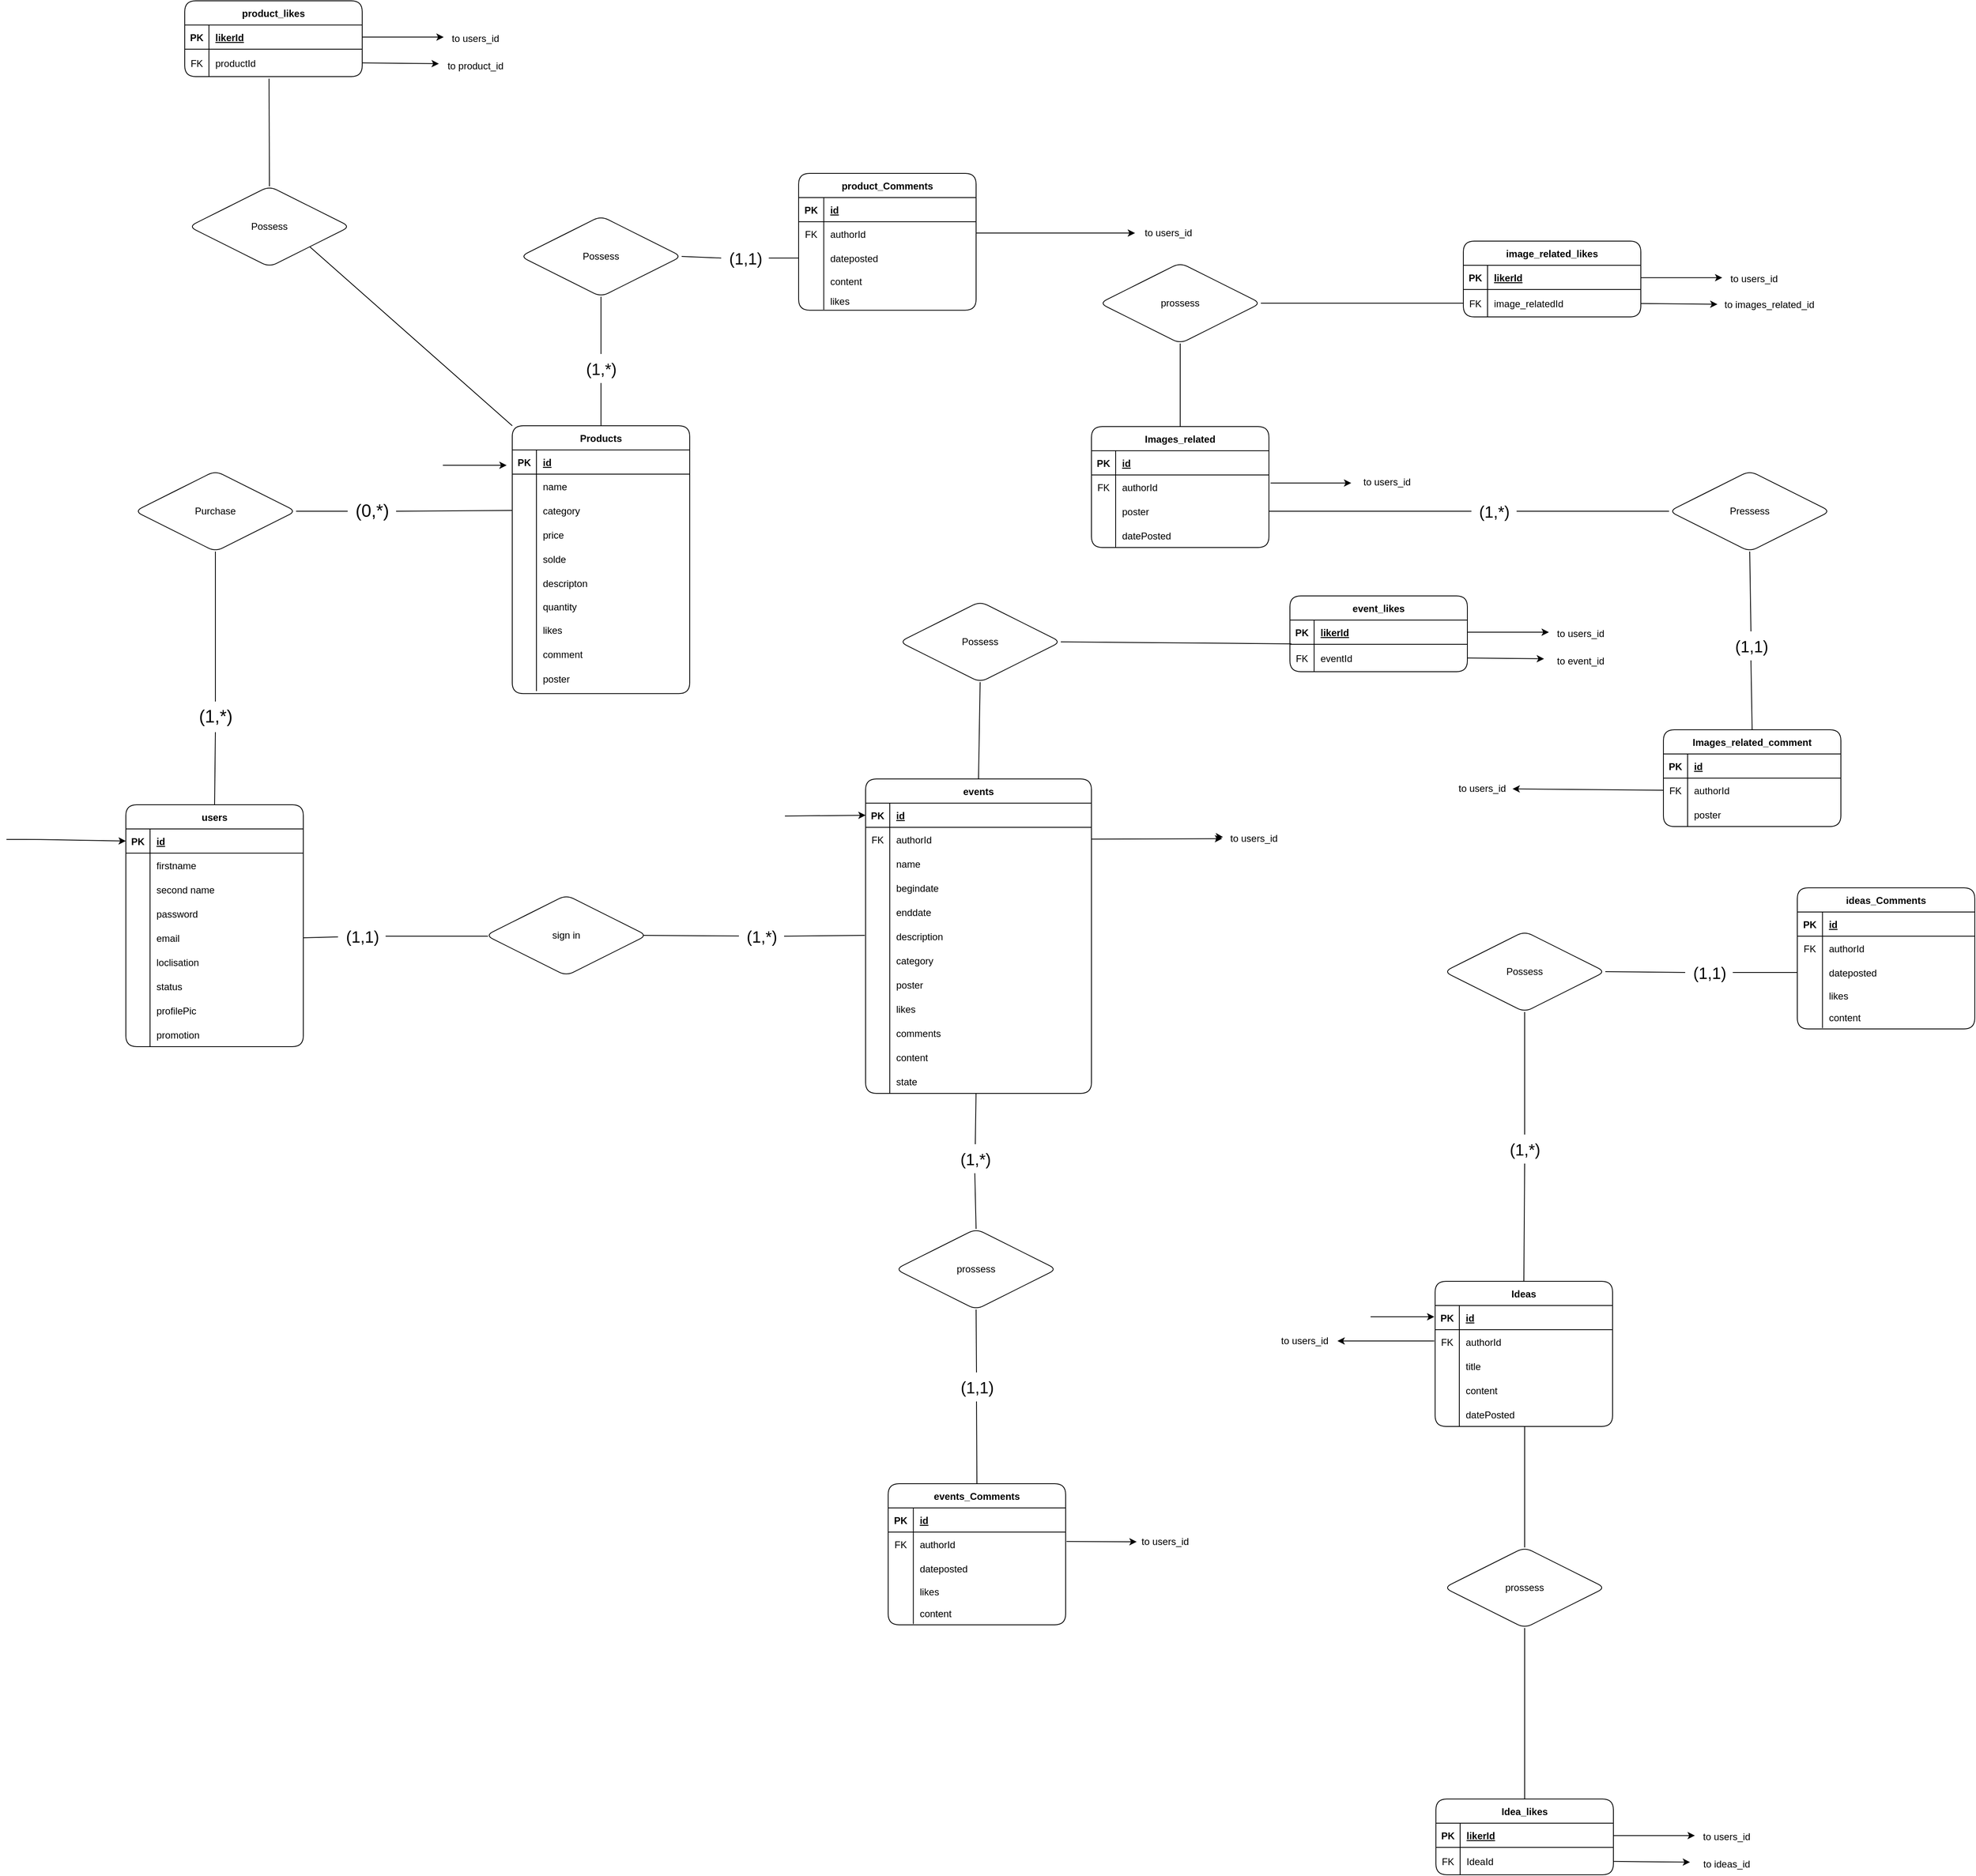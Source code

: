 <mxfile>
    <diagram id="OIq1s8vDRUgdQ-raxYiW" name="Page-1">
        <mxGraphModel dx="4136" dy="3507" grid="0" gridSize="10" guides="1" tooltips="1" connect="1" arrows="1" fold="1" page="0" pageScale="1" pageWidth="827" pageHeight="1169" math="0" shadow="0">
            <root>
                <mxCell id="0"/>
                <mxCell id="1" parent="0"/>
                <mxCell id="q-2chvohRWL-nbTxDOE--1" value="users" style="shape=table;startSize=30;container=1;collapsible=1;childLayout=tableLayout;fixedRows=1;rowLines=0;fontStyle=1;align=center;resizeLast=1;direction=east;rounded=1;" parent="1" vertex="1">
                    <mxGeometry x="-1897" y="-1583" width="220" height="300" as="geometry"/>
                </mxCell>
                <mxCell id="q-2chvohRWL-nbTxDOE--2" value="" style="shape=tableRow;horizontal=0;startSize=0;swimlaneHead=0;swimlaneBody=0;fillColor=none;collapsible=0;dropTarget=0;points=[[0,0.5],[1,0.5]];portConstraint=eastwest;top=0;left=0;right=0;bottom=1;" parent="q-2chvohRWL-nbTxDOE--1" vertex="1">
                    <mxGeometry y="30" width="220" height="30" as="geometry"/>
                </mxCell>
                <mxCell id="q-2chvohRWL-nbTxDOE--3" value="PK" style="shape=partialRectangle;connectable=0;fillColor=none;top=0;left=0;bottom=0;right=0;fontStyle=1;overflow=hidden;" parent="q-2chvohRWL-nbTxDOE--2" vertex="1">
                    <mxGeometry width="30" height="30" as="geometry">
                        <mxRectangle width="30" height="30" as="alternateBounds"/>
                    </mxGeometry>
                </mxCell>
                <mxCell id="q-2chvohRWL-nbTxDOE--4" value="id" style="shape=partialRectangle;connectable=0;fillColor=none;top=0;left=0;bottom=0;right=0;align=left;spacingLeft=6;fontStyle=5;overflow=hidden;" parent="q-2chvohRWL-nbTxDOE--2" vertex="1">
                    <mxGeometry x="30" width="190" height="30" as="geometry">
                        <mxRectangle width="190" height="30" as="alternateBounds"/>
                    </mxGeometry>
                </mxCell>
                <mxCell id="q-2chvohRWL-nbTxDOE--5" value="" style="shape=tableRow;horizontal=0;startSize=0;swimlaneHead=0;swimlaneBody=0;fillColor=none;collapsible=0;dropTarget=0;points=[[0,0.5],[1,0.5]];portConstraint=eastwest;top=0;left=0;right=0;bottom=0;" parent="q-2chvohRWL-nbTxDOE--1" vertex="1">
                    <mxGeometry y="60" width="220" height="30" as="geometry"/>
                </mxCell>
                <mxCell id="q-2chvohRWL-nbTxDOE--6" value="" style="shape=partialRectangle;connectable=0;fillColor=none;top=0;left=0;bottom=0;right=0;editable=1;overflow=hidden;" parent="q-2chvohRWL-nbTxDOE--5" vertex="1">
                    <mxGeometry width="30" height="30" as="geometry">
                        <mxRectangle width="30" height="30" as="alternateBounds"/>
                    </mxGeometry>
                </mxCell>
                <mxCell id="q-2chvohRWL-nbTxDOE--7" value="firstname" style="shape=partialRectangle;connectable=0;fillColor=none;top=0;left=0;bottom=0;right=0;align=left;spacingLeft=6;overflow=hidden;" parent="q-2chvohRWL-nbTxDOE--5" vertex="1">
                    <mxGeometry x="30" width="190" height="30" as="geometry">
                        <mxRectangle width="190" height="30" as="alternateBounds"/>
                    </mxGeometry>
                </mxCell>
                <mxCell id="q-2chvohRWL-nbTxDOE--8" value="" style="shape=tableRow;horizontal=0;startSize=0;swimlaneHead=0;swimlaneBody=0;fillColor=none;collapsible=0;dropTarget=0;points=[[0,0.5],[1,0.5]];portConstraint=eastwest;top=0;left=0;right=0;bottom=0;" parent="q-2chvohRWL-nbTxDOE--1" vertex="1">
                    <mxGeometry y="90" width="220" height="30" as="geometry"/>
                </mxCell>
                <mxCell id="q-2chvohRWL-nbTxDOE--9" value="" style="shape=partialRectangle;connectable=0;fillColor=none;top=0;left=0;bottom=0;right=0;editable=1;overflow=hidden;" parent="q-2chvohRWL-nbTxDOE--8" vertex="1">
                    <mxGeometry width="30" height="30" as="geometry">
                        <mxRectangle width="30" height="30" as="alternateBounds"/>
                    </mxGeometry>
                </mxCell>
                <mxCell id="q-2chvohRWL-nbTxDOE--10" value="second name" style="shape=partialRectangle;connectable=0;fillColor=none;top=0;left=0;bottom=0;right=0;align=left;spacingLeft=6;overflow=hidden;" parent="q-2chvohRWL-nbTxDOE--8" vertex="1">
                    <mxGeometry x="30" width="190" height="30" as="geometry">
                        <mxRectangle width="190" height="30" as="alternateBounds"/>
                    </mxGeometry>
                </mxCell>
                <mxCell id="q-2chvohRWL-nbTxDOE--11" value="" style="shape=tableRow;horizontal=0;startSize=0;swimlaneHead=0;swimlaneBody=0;fillColor=none;collapsible=0;dropTarget=0;points=[[0,0.5],[1,0.5]];portConstraint=eastwest;top=0;left=0;right=0;bottom=0;" parent="q-2chvohRWL-nbTxDOE--1" vertex="1">
                    <mxGeometry y="120" width="220" height="30" as="geometry"/>
                </mxCell>
                <mxCell id="q-2chvohRWL-nbTxDOE--12" value="" style="shape=partialRectangle;connectable=0;fillColor=none;top=0;left=0;bottom=0;right=0;editable=1;overflow=hidden;" parent="q-2chvohRWL-nbTxDOE--11" vertex="1">
                    <mxGeometry width="30" height="30" as="geometry">
                        <mxRectangle width="30" height="30" as="alternateBounds"/>
                    </mxGeometry>
                </mxCell>
                <mxCell id="q-2chvohRWL-nbTxDOE--13" value="password" style="shape=partialRectangle;connectable=0;fillColor=none;top=0;left=0;bottom=0;right=0;align=left;spacingLeft=6;overflow=hidden;" parent="q-2chvohRWL-nbTxDOE--11" vertex="1">
                    <mxGeometry x="30" width="190" height="30" as="geometry">
                        <mxRectangle width="190" height="30" as="alternateBounds"/>
                    </mxGeometry>
                </mxCell>
                <mxCell id="q-2chvohRWL-nbTxDOE--14" value="" style="shape=tableRow;horizontal=0;startSize=0;swimlaneHead=0;swimlaneBody=0;fillColor=none;collapsible=0;dropTarget=0;points=[[0,0.5],[1,0.5]];portConstraint=eastwest;top=0;left=0;right=0;bottom=0;" parent="q-2chvohRWL-nbTxDOE--1" vertex="1">
                    <mxGeometry y="150" width="220" height="30" as="geometry"/>
                </mxCell>
                <mxCell id="q-2chvohRWL-nbTxDOE--15" value="" style="shape=partialRectangle;connectable=0;fillColor=none;top=0;left=0;bottom=0;right=0;editable=1;overflow=hidden;" parent="q-2chvohRWL-nbTxDOE--14" vertex="1">
                    <mxGeometry width="30" height="30" as="geometry">
                        <mxRectangle width="30" height="30" as="alternateBounds"/>
                    </mxGeometry>
                </mxCell>
                <mxCell id="q-2chvohRWL-nbTxDOE--16" value="email" style="shape=partialRectangle;connectable=0;fillColor=none;top=0;left=0;bottom=0;right=0;align=left;spacingLeft=6;overflow=hidden;" parent="q-2chvohRWL-nbTxDOE--14" vertex="1">
                    <mxGeometry x="30" width="190" height="30" as="geometry">
                        <mxRectangle width="190" height="30" as="alternateBounds"/>
                    </mxGeometry>
                </mxCell>
                <mxCell id="q-2chvohRWL-nbTxDOE--17" value="" style="shape=tableRow;horizontal=0;startSize=0;swimlaneHead=0;swimlaneBody=0;fillColor=none;collapsible=0;dropTarget=0;points=[[0,0.5],[1,0.5]];portConstraint=eastwest;top=0;left=0;right=0;bottom=0;" parent="q-2chvohRWL-nbTxDOE--1" vertex="1">
                    <mxGeometry y="180" width="220" height="30" as="geometry"/>
                </mxCell>
                <mxCell id="q-2chvohRWL-nbTxDOE--18" value="" style="shape=partialRectangle;connectable=0;fillColor=none;top=0;left=0;bottom=0;right=0;editable=1;overflow=hidden;" parent="q-2chvohRWL-nbTxDOE--17" vertex="1">
                    <mxGeometry width="30" height="30" as="geometry">
                        <mxRectangle width="30" height="30" as="alternateBounds"/>
                    </mxGeometry>
                </mxCell>
                <mxCell id="q-2chvohRWL-nbTxDOE--19" value="loclisation" style="shape=partialRectangle;connectable=0;fillColor=none;top=0;left=0;bottom=0;right=0;align=left;spacingLeft=6;overflow=hidden;" parent="q-2chvohRWL-nbTxDOE--17" vertex="1">
                    <mxGeometry x="30" width="190" height="30" as="geometry">
                        <mxRectangle width="190" height="30" as="alternateBounds"/>
                    </mxGeometry>
                </mxCell>
                <mxCell id="q-2chvohRWL-nbTxDOE--20" value="" style="shape=tableRow;horizontal=0;startSize=0;swimlaneHead=0;swimlaneBody=0;fillColor=none;collapsible=0;dropTarget=0;points=[[0,0.5],[1,0.5]];portConstraint=eastwest;top=0;left=0;right=0;bottom=0;" parent="q-2chvohRWL-nbTxDOE--1" vertex="1">
                    <mxGeometry y="210" width="220" height="30" as="geometry"/>
                </mxCell>
                <mxCell id="q-2chvohRWL-nbTxDOE--21" value="" style="shape=partialRectangle;connectable=0;fillColor=none;top=0;left=0;bottom=0;right=0;editable=1;overflow=hidden;" parent="q-2chvohRWL-nbTxDOE--20" vertex="1">
                    <mxGeometry width="30" height="30" as="geometry">
                        <mxRectangle width="30" height="30" as="alternateBounds"/>
                    </mxGeometry>
                </mxCell>
                <mxCell id="q-2chvohRWL-nbTxDOE--22" value="status" style="shape=partialRectangle;connectable=0;fillColor=none;top=0;left=0;bottom=0;right=0;align=left;spacingLeft=6;overflow=hidden;" parent="q-2chvohRWL-nbTxDOE--20" vertex="1">
                    <mxGeometry x="30" width="190" height="30" as="geometry">
                        <mxRectangle width="190" height="30" as="alternateBounds"/>
                    </mxGeometry>
                </mxCell>
                <mxCell id="q-2chvohRWL-nbTxDOE--23" value="" style="shape=tableRow;horizontal=0;startSize=0;swimlaneHead=0;swimlaneBody=0;fillColor=none;collapsible=0;dropTarget=0;points=[[0,0.5],[1,0.5]];portConstraint=eastwest;top=0;left=0;right=0;bottom=0;" parent="q-2chvohRWL-nbTxDOE--1" vertex="1">
                    <mxGeometry y="240" width="220" height="30" as="geometry"/>
                </mxCell>
                <mxCell id="q-2chvohRWL-nbTxDOE--24" value="" style="shape=partialRectangle;connectable=0;fillColor=none;top=0;left=0;bottom=0;right=0;editable=1;overflow=hidden;" parent="q-2chvohRWL-nbTxDOE--23" vertex="1">
                    <mxGeometry width="30" height="30" as="geometry">
                        <mxRectangle width="30" height="30" as="alternateBounds"/>
                    </mxGeometry>
                </mxCell>
                <mxCell id="q-2chvohRWL-nbTxDOE--25" value="profilePic" style="shape=partialRectangle;connectable=0;fillColor=none;top=0;left=0;bottom=0;right=0;align=left;spacingLeft=6;overflow=hidden;" parent="q-2chvohRWL-nbTxDOE--23" vertex="1">
                    <mxGeometry x="30" width="190" height="30" as="geometry">
                        <mxRectangle width="190" height="30" as="alternateBounds"/>
                    </mxGeometry>
                </mxCell>
                <mxCell id="q-2chvohRWL-nbTxDOE--26" value="" style="shape=tableRow;horizontal=0;startSize=0;swimlaneHead=0;swimlaneBody=0;fillColor=none;collapsible=0;dropTarget=0;points=[[0,0.5],[1,0.5]];portConstraint=eastwest;top=0;left=0;right=0;bottom=0;" parent="q-2chvohRWL-nbTxDOE--1" vertex="1">
                    <mxGeometry y="270" width="220" height="30" as="geometry"/>
                </mxCell>
                <mxCell id="q-2chvohRWL-nbTxDOE--27" value="" style="shape=partialRectangle;connectable=0;fillColor=none;top=0;left=0;bottom=0;right=0;editable=1;overflow=hidden;" parent="q-2chvohRWL-nbTxDOE--26" vertex="1">
                    <mxGeometry width="30" height="30" as="geometry">
                        <mxRectangle width="30" height="30" as="alternateBounds"/>
                    </mxGeometry>
                </mxCell>
                <mxCell id="q-2chvohRWL-nbTxDOE--28" value="promotion" style="shape=partialRectangle;connectable=0;fillColor=none;top=0;left=0;bottom=0;right=0;align=left;spacingLeft=6;overflow=hidden;" parent="q-2chvohRWL-nbTxDOE--26" vertex="1">
                    <mxGeometry x="30" width="190" height="30" as="geometry">
                        <mxRectangle width="190" height="30" as="alternateBounds"/>
                    </mxGeometry>
                </mxCell>
                <mxCell id="q-2chvohRWL-nbTxDOE--29" value="events" style="shape=table;startSize=30;container=1;collapsible=1;childLayout=tableLayout;fixedRows=1;rowLines=0;fontStyle=1;align=center;resizeLast=1;direction=east;rounded=1;" parent="1" vertex="1">
                    <mxGeometry x="-980" y="-1615" width="280" height="390" as="geometry"/>
                </mxCell>
                <mxCell id="q-2chvohRWL-nbTxDOE--30" value="" style="shape=tableRow;horizontal=0;startSize=0;swimlaneHead=0;swimlaneBody=0;fillColor=none;collapsible=0;dropTarget=0;points=[[0,0.5],[1,0.5]];portConstraint=eastwest;top=0;left=0;right=0;bottom=1;" parent="q-2chvohRWL-nbTxDOE--29" vertex="1">
                    <mxGeometry y="30" width="280" height="30" as="geometry"/>
                </mxCell>
                <mxCell id="q-2chvohRWL-nbTxDOE--31" value="PK" style="shape=partialRectangle;connectable=0;fillColor=none;top=0;left=0;bottom=0;right=0;fontStyle=1;overflow=hidden;" parent="q-2chvohRWL-nbTxDOE--30" vertex="1">
                    <mxGeometry width="30" height="30" as="geometry">
                        <mxRectangle width="30" height="30" as="alternateBounds"/>
                    </mxGeometry>
                </mxCell>
                <mxCell id="q-2chvohRWL-nbTxDOE--32" value="id" style="shape=partialRectangle;connectable=0;fillColor=none;top=0;left=0;bottom=0;right=0;align=left;spacingLeft=6;fontStyle=5;overflow=hidden;" parent="q-2chvohRWL-nbTxDOE--30" vertex="1">
                    <mxGeometry x="30" width="250" height="30" as="geometry">
                        <mxRectangle width="250" height="30" as="alternateBounds"/>
                    </mxGeometry>
                </mxCell>
                <mxCell id="q-2chvohRWL-nbTxDOE--33" value="" style="shape=tableRow;horizontal=0;startSize=0;swimlaneHead=0;swimlaneBody=0;fillColor=none;collapsible=0;dropTarget=0;points=[[0,0.5],[1,0.5]];portConstraint=eastwest;top=0;left=0;right=0;bottom=0;" parent="q-2chvohRWL-nbTxDOE--29" vertex="1">
                    <mxGeometry y="60" width="280" height="30" as="geometry"/>
                </mxCell>
                <mxCell id="q-2chvohRWL-nbTxDOE--34" value="FK" style="shape=partialRectangle;connectable=0;fillColor=none;top=0;left=0;bottom=0;right=0;editable=1;overflow=hidden;" parent="q-2chvohRWL-nbTxDOE--33" vertex="1">
                    <mxGeometry width="30" height="30" as="geometry">
                        <mxRectangle width="30" height="30" as="alternateBounds"/>
                    </mxGeometry>
                </mxCell>
                <mxCell id="q-2chvohRWL-nbTxDOE--35" value="authorId" style="shape=partialRectangle;connectable=0;fillColor=none;top=0;left=0;bottom=0;right=0;align=left;spacingLeft=6;overflow=hidden;" parent="q-2chvohRWL-nbTxDOE--33" vertex="1">
                    <mxGeometry x="30" width="250" height="30" as="geometry">
                        <mxRectangle width="250" height="30" as="alternateBounds"/>
                    </mxGeometry>
                </mxCell>
                <mxCell id="q-2chvohRWL-nbTxDOE--36" value="" style="shape=tableRow;horizontal=0;startSize=0;swimlaneHead=0;swimlaneBody=0;fillColor=none;collapsible=0;dropTarget=0;points=[[0,0.5],[1,0.5]];portConstraint=eastwest;top=0;left=0;right=0;bottom=0;" parent="q-2chvohRWL-nbTxDOE--29" vertex="1">
                    <mxGeometry y="90" width="280" height="30" as="geometry"/>
                </mxCell>
                <mxCell id="q-2chvohRWL-nbTxDOE--37" value="" style="shape=partialRectangle;connectable=0;fillColor=none;top=0;left=0;bottom=0;right=0;editable=1;overflow=hidden;" parent="q-2chvohRWL-nbTxDOE--36" vertex="1">
                    <mxGeometry width="30" height="30" as="geometry">
                        <mxRectangle width="30" height="30" as="alternateBounds"/>
                    </mxGeometry>
                </mxCell>
                <mxCell id="q-2chvohRWL-nbTxDOE--38" value="name" style="shape=partialRectangle;connectable=0;fillColor=none;top=0;left=0;bottom=0;right=0;align=left;spacingLeft=6;overflow=hidden;" parent="q-2chvohRWL-nbTxDOE--36" vertex="1">
                    <mxGeometry x="30" width="250" height="30" as="geometry">
                        <mxRectangle width="250" height="30" as="alternateBounds"/>
                    </mxGeometry>
                </mxCell>
                <mxCell id="q-2chvohRWL-nbTxDOE--39" value="" style="shape=tableRow;horizontal=0;startSize=0;swimlaneHead=0;swimlaneBody=0;fillColor=none;collapsible=0;dropTarget=0;points=[[0,0.5],[1,0.5]];portConstraint=eastwest;top=0;left=0;right=0;bottom=0;" parent="q-2chvohRWL-nbTxDOE--29" vertex="1">
                    <mxGeometry y="120" width="280" height="30" as="geometry"/>
                </mxCell>
                <mxCell id="q-2chvohRWL-nbTxDOE--40" value="" style="shape=partialRectangle;connectable=0;fillColor=none;top=0;left=0;bottom=0;right=0;editable=1;overflow=hidden;" parent="q-2chvohRWL-nbTxDOE--39" vertex="1">
                    <mxGeometry width="30" height="30" as="geometry">
                        <mxRectangle width="30" height="30" as="alternateBounds"/>
                    </mxGeometry>
                </mxCell>
                <mxCell id="q-2chvohRWL-nbTxDOE--41" value="begindate" style="shape=partialRectangle;connectable=0;fillColor=none;top=0;left=0;bottom=0;right=0;align=left;spacingLeft=6;overflow=hidden;" parent="q-2chvohRWL-nbTxDOE--39" vertex="1">
                    <mxGeometry x="30" width="250" height="30" as="geometry">
                        <mxRectangle width="250" height="30" as="alternateBounds"/>
                    </mxGeometry>
                </mxCell>
                <mxCell id="q-2chvohRWL-nbTxDOE--42" value="" style="shape=tableRow;horizontal=0;startSize=0;swimlaneHead=0;swimlaneBody=0;fillColor=none;collapsible=0;dropTarget=0;points=[[0,0.5],[1,0.5]];portConstraint=eastwest;top=0;left=0;right=0;bottom=0;" parent="q-2chvohRWL-nbTxDOE--29" vertex="1">
                    <mxGeometry y="150" width="280" height="30" as="geometry"/>
                </mxCell>
                <mxCell id="q-2chvohRWL-nbTxDOE--43" value="" style="shape=partialRectangle;connectable=0;fillColor=none;top=0;left=0;bottom=0;right=0;editable=1;overflow=hidden;" parent="q-2chvohRWL-nbTxDOE--42" vertex="1">
                    <mxGeometry width="30" height="30" as="geometry">
                        <mxRectangle width="30" height="30" as="alternateBounds"/>
                    </mxGeometry>
                </mxCell>
                <mxCell id="q-2chvohRWL-nbTxDOE--44" value="enddate" style="shape=partialRectangle;connectable=0;fillColor=none;top=0;left=0;bottom=0;right=0;align=left;spacingLeft=6;overflow=hidden;" parent="q-2chvohRWL-nbTxDOE--42" vertex="1">
                    <mxGeometry x="30" width="250" height="30" as="geometry">
                        <mxRectangle width="250" height="30" as="alternateBounds"/>
                    </mxGeometry>
                </mxCell>
                <mxCell id="q-2chvohRWL-nbTxDOE--45" value="" style="shape=tableRow;horizontal=0;startSize=0;swimlaneHead=0;swimlaneBody=0;fillColor=none;collapsible=0;dropTarget=0;points=[[0,0.5],[1,0.5]];portConstraint=eastwest;top=0;left=0;right=0;bottom=0;" parent="q-2chvohRWL-nbTxDOE--29" vertex="1">
                    <mxGeometry y="180" width="280" height="30" as="geometry"/>
                </mxCell>
                <mxCell id="q-2chvohRWL-nbTxDOE--46" value="" style="shape=partialRectangle;connectable=0;fillColor=none;top=0;left=0;bottom=0;right=0;editable=1;overflow=hidden;" parent="q-2chvohRWL-nbTxDOE--45" vertex="1">
                    <mxGeometry width="30" height="30" as="geometry">
                        <mxRectangle width="30" height="30" as="alternateBounds"/>
                    </mxGeometry>
                </mxCell>
                <mxCell id="q-2chvohRWL-nbTxDOE--47" value="description" style="shape=partialRectangle;connectable=0;fillColor=none;top=0;left=0;bottom=0;right=0;align=left;spacingLeft=6;overflow=hidden;" parent="q-2chvohRWL-nbTxDOE--45" vertex="1">
                    <mxGeometry x="30" width="250" height="30" as="geometry">
                        <mxRectangle width="250" height="30" as="alternateBounds"/>
                    </mxGeometry>
                </mxCell>
                <mxCell id="q-2chvohRWL-nbTxDOE--48" value="" style="shape=tableRow;horizontal=0;startSize=0;swimlaneHead=0;swimlaneBody=0;fillColor=none;collapsible=0;dropTarget=0;points=[[0,0.5],[1,0.5]];portConstraint=eastwest;top=0;left=0;right=0;bottom=0;" parent="q-2chvohRWL-nbTxDOE--29" vertex="1">
                    <mxGeometry y="210" width="280" height="30" as="geometry"/>
                </mxCell>
                <mxCell id="q-2chvohRWL-nbTxDOE--49" value="" style="shape=partialRectangle;connectable=0;fillColor=none;top=0;left=0;bottom=0;right=0;editable=1;overflow=hidden;" parent="q-2chvohRWL-nbTxDOE--48" vertex="1">
                    <mxGeometry width="30" height="30" as="geometry">
                        <mxRectangle width="30" height="30" as="alternateBounds"/>
                    </mxGeometry>
                </mxCell>
                <mxCell id="q-2chvohRWL-nbTxDOE--50" value="category" style="shape=partialRectangle;connectable=0;fillColor=none;top=0;left=0;bottom=0;right=0;align=left;spacingLeft=6;overflow=hidden;" parent="q-2chvohRWL-nbTxDOE--48" vertex="1">
                    <mxGeometry x="30" width="250" height="30" as="geometry">
                        <mxRectangle width="250" height="30" as="alternateBounds"/>
                    </mxGeometry>
                </mxCell>
                <mxCell id="q-2chvohRWL-nbTxDOE--51" value="" style="shape=tableRow;horizontal=0;startSize=0;swimlaneHead=0;swimlaneBody=0;fillColor=none;collapsible=0;dropTarget=0;points=[[0,0.5],[1,0.5]];portConstraint=eastwest;top=0;left=0;right=0;bottom=0;" parent="q-2chvohRWL-nbTxDOE--29" vertex="1">
                    <mxGeometry y="240" width="280" height="30" as="geometry"/>
                </mxCell>
                <mxCell id="q-2chvohRWL-nbTxDOE--52" value="" style="shape=partialRectangle;connectable=0;fillColor=none;top=0;left=0;bottom=0;right=0;editable=1;overflow=hidden;" parent="q-2chvohRWL-nbTxDOE--51" vertex="1">
                    <mxGeometry width="30" height="30" as="geometry">
                        <mxRectangle width="30" height="30" as="alternateBounds"/>
                    </mxGeometry>
                </mxCell>
                <mxCell id="q-2chvohRWL-nbTxDOE--53" value="poster" style="shape=partialRectangle;connectable=0;fillColor=none;top=0;left=0;bottom=0;right=0;align=left;spacingLeft=6;overflow=hidden;" parent="q-2chvohRWL-nbTxDOE--51" vertex="1">
                    <mxGeometry x="30" width="250" height="30" as="geometry">
                        <mxRectangle width="250" height="30" as="alternateBounds"/>
                    </mxGeometry>
                </mxCell>
                <mxCell id="q-2chvohRWL-nbTxDOE--54" value="" style="shape=tableRow;horizontal=0;startSize=0;swimlaneHead=0;swimlaneBody=0;fillColor=none;collapsible=0;dropTarget=0;points=[[0,0.5],[1,0.5]];portConstraint=eastwest;top=0;left=0;right=0;bottom=0;" parent="q-2chvohRWL-nbTxDOE--29" vertex="1">
                    <mxGeometry y="270" width="280" height="30" as="geometry"/>
                </mxCell>
                <mxCell id="q-2chvohRWL-nbTxDOE--55" value="" style="shape=partialRectangle;connectable=0;fillColor=none;top=0;left=0;bottom=0;right=0;editable=1;overflow=hidden;" parent="q-2chvohRWL-nbTxDOE--54" vertex="1">
                    <mxGeometry width="30" height="30" as="geometry">
                        <mxRectangle width="30" height="30" as="alternateBounds"/>
                    </mxGeometry>
                </mxCell>
                <mxCell id="q-2chvohRWL-nbTxDOE--56" value="likes" style="shape=partialRectangle;connectable=0;fillColor=none;top=0;left=0;bottom=0;right=0;align=left;spacingLeft=6;overflow=hidden;" parent="q-2chvohRWL-nbTxDOE--54" vertex="1">
                    <mxGeometry x="30" width="250" height="30" as="geometry">
                        <mxRectangle width="250" height="30" as="alternateBounds"/>
                    </mxGeometry>
                </mxCell>
                <mxCell id="q-2chvohRWL-nbTxDOE--57" value="" style="shape=tableRow;horizontal=0;startSize=0;swimlaneHead=0;swimlaneBody=0;fillColor=none;collapsible=0;dropTarget=0;points=[[0,0.5],[1,0.5]];portConstraint=eastwest;top=0;left=0;right=0;bottom=0;" parent="q-2chvohRWL-nbTxDOE--29" vertex="1">
                    <mxGeometry y="300" width="280" height="30" as="geometry"/>
                </mxCell>
                <mxCell id="q-2chvohRWL-nbTxDOE--58" value="" style="shape=partialRectangle;connectable=0;fillColor=none;top=0;left=0;bottom=0;right=0;editable=1;overflow=hidden;" parent="q-2chvohRWL-nbTxDOE--57" vertex="1">
                    <mxGeometry width="30" height="30" as="geometry">
                        <mxRectangle width="30" height="30" as="alternateBounds"/>
                    </mxGeometry>
                </mxCell>
                <mxCell id="q-2chvohRWL-nbTxDOE--59" value="comments" style="shape=partialRectangle;connectable=0;fillColor=none;top=0;left=0;bottom=0;right=0;align=left;spacingLeft=6;overflow=hidden;" parent="q-2chvohRWL-nbTxDOE--57" vertex="1">
                    <mxGeometry x="30" width="250" height="30" as="geometry">
                        <mxRectangle width="250" height="30" as="alternateBounds"/>
                    </mxGeometry>
                </mxCell>
                <mxCell id="q-2chvohRWL-nbTxDOE--60" value="" style="shape=tableRow;horizontal=0;startSize=0;swimlaneHead=0;swimlaneBody=0;fillColor=none;collapsible=0;dropTarget=0;points=[[0,0.5],[1,0.5]];portConstraint=eastwest;top=0;left=0;right=0;bottom=0;" parent="q-2chvohRWL-nbTxDOE--29" vertex="1">
                    <mxGeometry y="330" width="280" height="30" as="geometry"/>
                </mxCell>
                <mxCell id="q-2chvohRWL-nbTxDOE--61" value="" style="shape=partialRectangle;connectable=0;fillColor=none;top=0;left=0;bottom=0;right=0;editable=1;overflow=hidden;" parent="q-2chvohRWL-nbTxDOE--60" vertex="1">
                    <mxGeometry width="30" height="30" as="geometry">
                        <mxRectangle width="30" height="30" as="alternateBounds"/>
                    </mxGeometry>
                </mxCell>
                <mxCell id="q-2chvohRWL-nbTxDOE--62" value="content" style="shape=partialRectangle;connectable=0;fillColor=none;top=0;left=0;bottom=0;right=0;align=left;spacingLeft=6;overflow=hidden;" parent="q-2chvohRWL-nbTxDOE--60" vertex="1">
                    <mxGeometry x="30" width="250" height="30" as="geometry">
                        <mxRectangle width="250" height="30" as="alternateBounds"/>
                    </mxGeometry>
                </mxCell>
                <mxCell id="q-2chvohRWL-nbTxDOE--63" value="" style="shape=tableRow;horizontal=0;startSize=0;swimlaneHead=0;swimlaneBody=0;fillColor=none;collapsible=0;dropTarget=0;points=[[0,0.5],[1,0.5]];portConstraint=eastwest;top=0;left=0;right=0;bottom=0;" parent="q-2chvohRWL-nbTxDOE--29" vertex="1">
                    <mxGeometry y="360" width="280" height="30" as="geometry"/>
                </mxCell>
                <mxCell id="q-2chvohRWL-nbTxDOE--64" value="" style="shape=partialRectangle;connectable=0;fillColor=none;top=0;left=0;bottom=0;right=0;editable=1;overflow=hidden;" parent="q-2chvohRWL-nbTxDOE--63" vertex="1">
                    <mxGeometry width="30" height="30" as="geometry">
                        <mxRectangle width="30" height="30" as="alternateBounds"/>
                    </mxGeometry>
                </mxCell>
                <mxCell id="q-2chvohRWL-nbTxDOE--65" value="state" style="shape=partialRectangle;connectable=0;fillColor=none;top=0;left=0;bottom=0;right=0;align=left;spacingLeft=6;overflow=hidden;" parent="q-2chvohRWL-nbTxDOE--63" vertex="1">
                    <mxGeometry x="30" width="250" height="30" as="geometry">
                        <mxRectangle width="250" height="30" as="alternateBounds"/>
                    </mxGeometry>
                </mxCell>
                <mxCell id="q-2chvohRWL-nbTxDOE--66" value="Ideas" style="shape=table;startSize=30;container=1;collapsible=1;childLayout=tableLayout;fixedRows=1;rowLines=0;fontStyle=1;align=center;resizeLast=1;direction=east;rounded=1;" parent="1" vertex="1">
                    <mxGeometry x="-274" y="-992" width="220" height="180" as="geometry"/>
                </mxCell>
                <mxCell id="q-2chvohRWL-nbTxDOE--67" value="" style="shape=tableRow;horizontal=0;startSize=0;swimlaneHead=0;swimlaneBody=0;fillColor=none;collapsible=0;dropTarget=0;points=[[0,0.5],[1,0.5]];portConstraint=eastwest;top=0;left=0;right=0;bottom=1;" parent="q-2chvohRWL-nbTxDOE--66" vertex="1">
                    <mxGeometry y="30" width="220" height="30" as="geometry"/>
                </mxCell>
                <mxCell id="q-2chvohRWL-nbTxDOE--68" value="PK" style="shape=partialRectangle;connectable=0;fillColor=none;top=0;left=0;bottom=0;right=0;fontStyle=1;overflow=hidden;" parent="q-2chvohRWL-nbTxDOE--67" vertex="1">
                    <mxGeometry width="30" height="30" as="geometry">
                        <mxRectangle width="30" height="30" as="alternateBounds"/>
                    </mxGeometry>
                </mxCell>
                <mxCell id="q-2chvohRWL-nbTxDOE--69" value="id" style="shape=partialRectangle;connectable=0;fillColor=none;top=0;left=0;bottom=0;right=0;align=left;spacingLeft=6;fontStyle=5;overflow=hidden;" parent="q-2chvohRWL-nbTxDOE--67" vertex="1">
                    <mxGeometry x="30" width="190" height="30" as="geometry">
                        <mxRectangle width="190" height="30" as="alternateBounds"/>
                    </mxGeometry>
                </mxCell>
                <mxCell id="q-2chvohRWL-nbTxDOE--70" value="" style="shape=tableRow;horizontal=0;startSize=0;swimlaneHead=0;swimlaneBody=0;fillColor=none;collapsible=0;dropTarget=0;points=[[0,0.5],[1,0.5]];portConstraint=eastwest;top=0;left=0;right=0;bottom=0;" parent="q-2chvohRWL-nbTxDOE--66" vertex="1">
                    <mxGeometry y="60" width="220" height="30" as="geometry"/>
                </mxCell>
                <mxCell id="q-2chvohRWL-nbTxDOE--71" value="FK" style="shape=partialRectangle;connectable=0;fillColor=none;top=0;left=0;bottom=0;right=0;editable=1;overflow=hidden;" parent="q-2chvohRWL-nbTxDOE--70" vertex="1">
                    <mxGeometry width="30" height="30" as="geometry">
                        <mxRectangle width="30" height="30" as="alternateBounds"/>
                    </mxGeometry>
                </mxCell>
                <mxCell id="q-2chvohRWL-nbTxDOE--72" value="authorId" style="shape=partialRectangle;connectable=0;fillColor=none;top=0;left=0;bottom=0;right=0;align=left;spacingLeft=6;overflow=hidden;" parent="q-2chvohRWL-nbTxDOE--70" vertex="1">
                    <mxGeometry x="30" width="190" height="30" as="geometry">
                        <mxRectangle width="190" height="30" as="alternateBounds"/>
                    </mxGeometry>
                </mxCell>
                <mxCell id="q-2chvohRWL-nbTxDOE--73" value="" style="shape=tableRow;horizontal=0;startSize=0;swimlaneHead=0;swimlaneBody=0;fillColor=none;collapsible=0;dropTarget=0;points=[[0,0.5],[1,0.5]];portConstraint=eastwest;top=0;left=0;right=0;bottom=0;" parent="q-2chvohRWL-nbTxDOE--66" vertex="1">
                    <mxGeometry y="90" width="220" height="30" as="geometry"/>
                </mxCell>
                <mxCell id="q-2chvohRWL-nbTxDOE--74" value="" style="shape=partialRectangle;connectable=0;fillColor=none;top=0;left=0;bottom=0;right=0;editable=1;overflow=hidden;" parent="q-2chvohRWL-nbTxDOE--73" vertex="1">
                    <mxGeometry width="30" height="30" as="geometry">
                        <mxRectangle width="30" height="30" as="alternateBounds"/>
                    </mxGeometry>
                </mxCell>
                <mxCell id="q-2chvohRWL-nbTxDOE--75" value="title" style="shape=partialRectangle;connectable=0;fillColor=none;top=0;left=0;bottom=0;right=0;align=left;spacingLeft=6;overflow=hidden;" parent="q-2chvohRWL-nbTxDOE--73" vertex="1">
                    <mxGeometry x="30" width="190" height="30" as="geometry">
                        <mxRectangle width="190" height="30" as="alternateBounds"/>
                    </mxGeometry>
                </mxCell>
                <mxCell id="q-2chvohRWL-nbTxDOE--76" value="" style="shape=tableRow;horizontal=0;startSize=0;swimlaneHead=0;swimlaneBody=0;fillColor=none;collapsible=0;dropTarget=0;points=[[0,0.5],[1,0.5]];portConstraint=eastwest;top=0;left=0;right=0;bottom=0;" parent="q-2chvohRWL-nbTxDOE--66" vertex="1">
                    <mxGeometry y="120" width="220" height="30" as="geometry"/>
                </mxCell>
                <mxCell id="q-2chvohRWL-nbTxDOE--77" value="" style="shape=partialRectangle;connectable=0;fillColor=none;top=0;left=0;bottom=0;right=0;editable=1;overflow=hidden;" parent="q-2chvohRWL-nbTxDOE--76" vertex="1">
                    <mxGeometry width="30" height="30" as="geometry">
                        <mxRectangle width="30" height="30" as="alternateBounds"/>
                    </mxGeometry>
                </mxCell>
                <mxCell id="q-2chvohRWL-nbTxDOE--78" value="content" style="shape=partialRectangle;connectable=0;fillColor=none;top=0;left=0;bottom=0;right=0;align=left;spacingLeft=6;overflow=hidden;" parent="q-2chvohRWL-nbTxDOE--76" vertex="1">
                    <mxGeometry x="30" width="190" height="30" as="geometry">
                        <mxRectangle width="190" height="30" as="alternateBounds"/>
                    </mxGeometry>
                </mxCell>
                <mxCell id="q-2chvohRWL-nbTxDOE--79" value="" style="shape=tableRow;horizontal=0;startSize=0;swimlaneHead=0;swimlaneBody=0;fillColor=none;collapsible=0;dropTarget=0;points=[[0,0.5],[1,0.5]];portConstraint=eastwest;top=0;left=0;right=0;bottom=0;" parent="q-2chvohRWL-nbTxDOE--66" vertex="1">
                    <mxGeometry y="150" width="220" height="30" as="geometry"/>
                </mxCell>
                <mxCell id="q-2chvohRWL-nbTxDOE--80" value="" style="shape=partialRectangle;connectable=0;fillColor=none;top=0;left=0;bottom=0;right=0;editable=1;overflow=hidden;" parent="q-2chvohRWL-nbTxDOE--79" vertex="1">
                    <mxGeometry width="30" height="30" as="geometry">
                        <mxRectangle width="30" height="30" as="alternateBounds"/>
                    </mxGeometry>
                </mxCell>
                <mxCell id="q-2chvohRWL-nbTxDOE--81" value="datePosted" style="shape=partialRectangle;connectable=0;fillColor=none;top=0;left=0;bottom=0;right=0;align=left;spacingLeft=6;overflow=hidden;" parent="q-2chvohRWL-nbTxDOE--79" vertex="1">
                    <mxGeometry x="30" width="190" height="30" as="geometry">
                        <mxRectangle width="190" height="30" as="alternateBounds"/>
                    </mxGeometry>
                </mxCell>
                <mxCell id="q-2chvohRWL-nbTxDOE--82" value="Images_related" style="shape=table;startSize=30;container=1;collapsible=1;childLayout=tableLayout;fixedRows=1;rowLines=0;fontStyle=1;align=center;resizeLast=1;direction=east;rounded=1;" parent="1" vertex="1">
                    <mxGeometry x="-700" y="-2052" width="220" height="150" as="geometry"/>
                </mxCell>
                <mxCell id="q-2chvohRWL-nbTxDOE--83" value="" style="shape=tableRow;horizontal=0;startSize=0;swimlaneHead=0;swimlaneBody=0;fillColor=none;collapsible=0;dropTarget=0;points=[[0,0.5],[1,0.5]];portConstraint=eastwest;top=0;left=0;right=0;bottom=1;" parent="q-2chvohRWL-nbTxDOE--82" vertex="1">
                    <mxGeometry y="30" width="220" height="30" as="geometry"/>
                </mxCell>
                <mxCell id="q-2chvohRWL-nbTxDOE--84" value="PK" style="shape=partialRectangle;connectable=0;fillColor=none;top=0;left=0;bottom=0;right=0;fontStyle=1;overflow=hidden;" parent="q-2chvohRWL-nbTxDOE--83" vertex="1">
                    <mxGeometry width="30" height="30" as="geometry">
                        <mxRectangle width="30" height="30" as="alternateBounds"/>
                    </mxGeometry>
                </mxCell>
                <mxCell id="q-2chvohRWL-nbTxDOE--85" value="id" style="shape=partialRectangle;connectable=0;fillColor=none;top=0;left=0;bottom=0;right=0;align=left;spacingLeft=6;fontStyle=5;overflow=hidden;" parent="q-2chvohRWL-nbTxDOE--83" vertex="1">
                    <mxGeometry x="30" width="190" height="30" as="geometry">
                        <mxRectangle width="190" height="30" as="alternateBounds"/>
                    </mxGeometry>
                </mxCell>
                <mxCell id="q-2chvohRWL-nbTxDOE--86" value="" style="shape=tableRow;horizontal=0;startSize=0;swimlaneHead=0;swimlaneBody=0;fillColor=none;collapsible=0;dropTarget=0;points=[[0,0.5],[1,0.5]];portConstraint=eastwest;top=0;left=0;right=0;bottom=0;" parent="q-2chvohRWL-nbTxDOE--82" vertex="1">
                    <mxGeometry y="60" width="220" height="30" as="geometry"/>
                </mxCell>
                <mxCell id="q-2chvohRWL-nbTxDOE--87" value="FK" style="shape=partialRectangle;connectable=0;fillColor=none;top=0;left=0;bottom=0;right=0;editable=1;overflow=hidden;" parent="q-2chvohRWL-nbTxDOE--86" vertex="1">
                    <mxGeometry width="30" height="30" as="geometry">
                        <mxRectangle width="30" height="30" as="alternateBounds"/>
                    </mxGeometry>
                </mxCell>
                <mxCell id="q-2chvohRWL-nbTxDOE--88" value="authorId" style="shape=partialRectangle;connectable=0;fillColor=none;top=0;left=0;bottom=0;right=0;align=left;spacingLeft=6;overflow=hidden;" parent="q-2chvohRWL-nbTxDOE--86" vertex="1">
                    <mxGeometry x="30" width="190" height="30" as="geometry">
                        <mxRectangle width="190" height="30" as="alternateBounds"/>
                    </mxGeometry>
                </mxCell>
                <mxCell id="q-2chvohRWL-nbTxDOE--89" value="" style="shape=tableRow;horizontal=0;startSize=0;swimlaneHead=0;swimlaneBody=0;fillColor=none;collapsible=0;dropTarget=0;points=[[0,0.5],[1,0.5]];portConstraint=eastwest;top=0;left=0;right=0;bottom=0;" parent="q-2chvohRWL-nbTxDOE--82" vertex="1">
                    <mxGeometry y="90" width="220" height="30" as="geometry"/>
                </mxCell>
                <mxCell id="q-2chvohRWL-nbTxDOE--90" value="" style="shape=partialRectangle;connectable=0;fillColor=none;top=0;left=0;bottom=0;right=0;editable=1;overflow=hidden;" parent="q-2chvohRWL-nbTxDOE--89" vertex="1">
                    <mxGeometry width="30" height="30" as="geometry">
                        <mxRectangle width="30" height="30" as="alternateBounds"/>
                    </mxGeometry>
                </mxCell>
                <mxCell id="q-2chvohRWL-nbTxDOE--91" value="poster" style="shape=partialRectangle;connectable=0;fillColor=none;top=0;left=0;bottom=0;right=0;align=left;spacingLeft=6;overflow=hidden;" parent="q-2chvohRWL-nbTxDOE--89" vertex="1">
                    <mxGeometry x="30" width="190" height="30" as="geometry">
                        <mxRectangle width="190" height="30" as="alternateBounds"/>
                    </mxGeometry>
                </mxCell>
                <mxCell id="q-2chvohRWL-nbTxDOE--92" value="" style="shape=tableRow;horizontal=0;startSize=0;swimlaneHead=0;swimlaneBody=0;fillColor=none;collapsible=0;dropTarget=0;points=[[0,0.5],[1,0.5]];portConstraint=eastwest;top=0;left=0;right=0;bottom=0;" parent="q-2chvohRWL-nbTxDOE--82" vertex="1">
                    <mxGeometry y="120" width="220" height="30" as="geometry"/>
                </mxCell>
                <mxCell id="q-2chvohRWL-nbTxDOE--93" value="" style="shape=partialRectangle;connectable=0;fillColor=none;top=0;left=0;bottom=0;right=0;editable=1;overflow=hidden;" parent="q-2chvohRWL-nbTxDOE--92" vertex="1">
                    <mxGeometry width="30" height="30" as="geometry">
                        <mxRectangle width="30" height="30" as="alternateBounds"/>
                    </mxGeometry>
                </mxCell>
                <mxCell id="q-2chvohRWL-nbTxDOE--94" value="datePosted" style="shape=partialRectangle;connectable=0;fillColor=none;top=0;left=0;bottom=0;right=0;align=left;spacingLeft=6;overflow=hidden;" parent="q-2chvohRWL-nbTxDOE--92" vertex="1">
                    <mxGeometry x="30" width="190" height="30" as="geometry">
                        <mxRectangle width="190" height="30" as="alternateBounds"/>
                    </mxGeometry>
                </mxCell>
                <mxCell id="q-2chvohRWL-nbTxDOE--95" value="Products" style="shape=table;startSize=30;container=1;collapsible=1;childLayout=tableLayout;fixedRows=1;rowLines=0;fontStyle=1;align=center;resizeLast=1;direction=east;rounded=1;" parent="1" vertex="1">
                    <mxGeometry x="-1418" y="-2053" width="220" height="332.083" as="geometry"/>
                </mxCell>
                <mxCell id="q-2chvohRWL-nbTxDOE--96" value="" style="shape=tableRow;horizontal=0;startSize=0;swimlaneHead=0;swimlaneBody=0;fillColor=none;collapsible=0;dropTarget=0;points=[[0,0.5],[1,0.5]];portConstraint=eastwest;top=0;left=0;right=0;bottom=1;" parent="q-2chvohRWL-nbTxDOE--95" vertex="1">
                    <mxGeometry y="30" width="220" height="30" as="geometry"/>
                </mxCell>
                <mxCell id="q-2chvohRWL-nbTxDOE--97" value="PK" style="shape=partialRectangle;connectable=0;fillColor=none;top=0;left=0;bottom=0;right=0;fontStyle=1;overflow=hidden;" parent="q-2chvohRWL-nbTxDOE--96" vertex="1">
                    <mxGeometry width="30" height="30" as="geometry">
                        <mxRectangle width="30" height="30" as="alternateBounds"/>
                    </mxGeometry>
                </mxCell>
                <mxCell id="q-2chvohRWL-nbTxDOE--98" value="id" style="shape=partialRectangle;connectable=0;fillColor=none;top=0;left=0;bottom=0;right=0;align=left;spacingLeft=6;fontStyle=5;overflow=hidden;" parent="q-2chvohRWL-nbTxDOE--96" vertex="1">
                    <mxGeometry x="30" width="190" height="30" as="geometry">
                        <mxRectangle width="190" height="30" as="alternateBounds"/>
                    </mxGeometry>
                </mxCell>
                <mxCell id="q-2chvohRWL-nbTxDOE--99" value="" style="shape=tableRow;horizontal=0;startSize=0;swimlaneHead=0;swimlaneBody=0;fillColor=none;collapsible=0;dropTarget=0;points=[[0,0.5],[1,0.5]];portConstraint=eastwest;top=0;left=0;right=0;bottom=0;" parent="q-2chvohRWL-nbTxDOE--95" vertex="1">
                    <mxGeometry y="60" width="220" height="30" as="geometry"/>
                </mxCell>
                <mxCell id="q-2chvohRWL-nbTxDOE--100" value="" style="shape=partialRectangle;connectable=0;fillColor=none;top=0;left=0;bottom=0;right=0;editable=1;overflow=hidden;" parent="q-2chvohRWL-nbTxDOE--99" vertex="1">
                    <mxGeometry width="30" height="30" as="geometry">
                        <mxRectangle width="30" height="30" as="alternateBounds"/>
                    </mxGeometry>
                </mxCell>
                <mxCell id="q-2chvohRWL-nbTxDOE--101" value="name" style="shape=partialRectangle;connectable=0;fillColor=none;top=0;left=0;bottom=0;right=0;align=left;spacingLeft=6;overflow=hidden;" parent="q-2chvohRWL-nbTxDOE--99" vertex="1">
                    <mxGeometry x="30" width="190" height="30" as="geometry">
                        <mxRectangle width="190" height="30" as="alternateBounds"/>
                    </mxGeometry>
                </mxCell>
                <mxCell id="q-2chvohRWL-nbTxDOE--102" value="" style="shape=tableRow;horizontal=0;startSize=0;swimlaneHead=0;swimlaneBody=0;fillColor=none;collapsible=0;dropTarget=0;points=[[0,0.5],[1,0.5]];portConstraint=eastwest;top=0;left=0;right=0;bottom=0;" parent="q-2chvohRWL-nbTxDOE--95" vertex="1">
                    <mxGeometry y="90" width="220" height="30" as="geometry"/>
                </mxCell>
                <mxCell id="q-2chvohRWL-nbTxDOE--103" value="" style="shape=partialRectangle;connectable=0;fillColor=none;top=0;left=0;bottom=0;right=0;editable=1;overflow=hidden;" parent="q-2chvohRWL-nbTxDOE--102" vertex="1">
                    <mxGeometry width="30" height="30" as="geometry">
                        <mxRectangle width="30" height="30" as="alternateBounds"/>
                    </mxGeometry>
                </mxCell>
                <mxCell id="q-2chvohRWL-nbTxDOE--104" value="category" style="shape=partialRectangle;connectable=0;fillColor=none;top=0;left=0;bottom=0;right=0;align=left;spacingLeft=6;overflow=hidden;" parent="q-2chvohRWL-nbTxDOE--102" vertex="1">
                    <mxGeometry x="30" width="190" height="30" as="geometry">
                        <mxRectangle width="190" height="30" as="alternateBounds"/>
                    </mxGeometry>
                </mxCell>
                <mxCell id="q-2chvohRWL-nbTxDOE--105" value="" style="shape=tableRow;horizontal=0;startSize=0;swimlaneHead=0;swimlaneBody=0;fillColor=none;collapsible=0;dropTarget=0;points=[[0,0.5],[1,0.5]];portConstraint=eastwest;top=0;left=0;right=0;bottom=0;" parent="q-2chvohRWL-nbTxDOE--95" vertex="1">
                    <mxGeometry y="120" width="220" height="30" as="geometry"/>
                </mxCell>
                <mxCell id="q-2chvohRWL-nbTxDOE--106" value="" style="shape=partialRectangle;connectable=0;fillColor=none;top=0;left=0;bottom=0;right=0;editable=1;overflow=hidden;" parent="q-2chvohRWL-nbTxDOE--105" vertex="1">
                    <mxGeometry width="30" height="30" as="geometry">
                        <mxRectangle width="30" height="30" as="alternateBounds"/>
                    </mxGeometry>
                </mxCell>
                <mxCell id="q-2chvohRWL-nbTxDOE--107" value="price" style="shape=partialRectangle;connectable=0;fillColor=none;top=0;left=0;bottom=0;right=0;align=left;spacingLeft=6;overflow=hidden;" parent="q-2chvohRWL-nbTxDOE--105" vertex="1">
                    <mxGeometry x="30" width="190" height="30" as="geometry">
                        <mxRectangle width="190" height="30" as="alternateBounds"/>
                    </mxGeometry>
                </mxCell>
                <mxCell id="q-2chvohRWL-nbTxDOE--108" value="" style="shape=tableRow;horizontal=0;startSize=0;swimlaneHead=0;swimlaneBody=0;fillColor=none;collapsible=0;dropTarget=0;points=[[0,0.5],[1,0.5]];portConstraint=eastwest;top=0;left=0;right=0;bottom=0;" parent="q-2chvohRWL-nbTxDOE--95" vertex="1">
                    <mxGeometry y="150" width="220" height="30" as="geometry"/>
                </mxCell>
                <mxCell id="q-2chvohRWL-nbTxDOE--109" value="" style="shape=partialRectangle;connectable=0;fillColor=none;top=0;left=0;bottom=0;right=0;editable=1;overflow=hidden;" parent="q-2chvohRWL-nbTxDOE--108" vertex="1">
                    <mxGeometry width="30" height="30" as="geometry">
                        <mxRectangle width="30" height="30" as="alternateBounds"/>
                    </mxGeometry>
                </mxCell>
                <mxCell id="q-2chvohRWL-nbTxDOE--110" value="solde" style="shape=partialRectangle;connectable=0;fillColor=none;top=0;left=0;bottom=0;right=0;align=left;spacingLeft=6;overflow=hidden;" parent="q-2chvohRWL-nbTxDOE--108" vertex="1">
                    <mxGeometry x="30" width="190" height="30" as="geometry">
                        <mxRectangle width="190" height="30" as="alternateBounds"/>
                    </mxGeometry>
                </mxCell>
                <mxCell id="q-2chvohRWL-nbTxDOE--111" value="" style="shape=tableRow;horizontal=0;startSize=0;swimlaneHead=0;swimlaneBody=0;fillColor=none;collapsible=0;dropTarget=0;points=[[0,0.5],[1,0.5]];portConstraint=eastwest;top=0;left=0;right=0;bottom=0;" parent="q-2chvohRWL-nbTxDOE--95" vertex="1">
                    <mxGeometry y="180" width="220" height="30" as="geometry"/>
                </mxCell>
                <mxCell id="q-2chvohRWL-nbTxDOE--112" value="" style="shape=partialRectangle;connectable=0;fillColor=none;top=0;left=0;bottom=0;right=0;editable=1;overflow=hidden;" parent="q-2chvohRWL-nbTxDOE--111" vertex="1">
                    <mxGeometry width="30" height="30" as="geometry">
                        <mxRectangle width="30" height="30" as="alternateBounds"/>
                    </mxGeometry>
                </mxCell>
                <mxCell id="q-2chvohRWL-nbTxDOE--113" value="descripton" style="shape=partialRectangle;connectable=0;fillColor=none;top=0;left=0;bottom=0;right=0;align=left;spacingLeft=6;overflow=hidden;" parent="q-2chvohRWL-nbTxDOE--111" vertex="1">
                    <mxGeometry x="30" width="190" height="30" as="geometry">
                        <mxRectangle width="190" height="30" as="alternateBounds"/>
                    </mxGeometry>
                </mxCell>
                <mxCell id="TLzUDuVnlaiM9kxZPNYK-1" value="" style="shape=tableRow;horizontal=0;startSize=0;swimlaneHead=0;swimlaneBody=0;fillColor=none;collapsible=0;dropTarget=0;points=[[0,0.5],[1,0.5]];portConstraint=eastwest;top=0;left=0;right=0;bottom=0;" parent="q-2chvohRWL-nbTxDOE--95" vertex="1">
                    <mxGeometry y="210" width="220" height="28" as="geometry"/>
                </mxCell>
                <mxCell id="TLzUDuVnlaiM9kxZPNYK-2" value="" style="shape=partialRectangle;connectable=0;fillColor=none;top=0;left=0;bottom=0;right=0;editable=1;overflow=hidden;" parent="TLzUDuVnlaiM9kxZPNYK-1" vertex="1">
                    <mxGeometry width="30" height="28" as="geometry">
                        <mxRectangle width="30" height="28" as="alternateBounds"/>
                    </mxGeometry>
                </mxCell>
                <mxCell id="TLzUDuVnlaiM9kxZPNYK-3" value="quantity" style="shape=partialRectangle;connectable=0;fillColor=none;top=0;left=0;bottom=0;right=0;align=left;spacingLeft=6;overflow=hidden;" parent="TLzUDuVnlaiM9kxZPNYK-1" vertex="1">
                    <mxGeometry x="30" width="190" height="28" as="geometry">
                        <mxRectangle width="190" height="28" as="alternateBounds"/>
                    </mxGeometry>
                </mxCell>
                <mxCell id="q-2chvohRWL-nbTxDOE--114" value="" style="shape=tableRow;horizontal=0;startSize=0;swimlaneHead=0;swimlaneBody=0;fillColor=none;collapsible=0;dropTarget=0;points=[[0,0.5],[1,0.5]];portConstraint=eastwest;top=0;left=0;right=0;bottom=0;" parent="q-2chvohRWL-nbTxDOE--95" vertex="1">
                    <mxGeometry y="238" width="220" height="30" as="geometry"/>
                </mxCell>
                <mxCell id="q-2chvohRWL-nbTxDOE--115" value="" style="shape=partialRectangle;connectable=0;fillColor=none;top=0;left=0;bottom=0;right=0;editable=1;overflow=hidden;" parent="q-2chvohRWL-nbTxDOE--114" vertex="1">
                    <mxGeometry width="30" height="30" as="geometry">
                        <mxRectangle width="30" height="30" as="alternateBounds"/>
                    </mxGeometry>
                </mxCell>
                <mxCell id="q-2chvohRWL-nbTxDOE--116" value="likes" style="shape=partialRectangle;connectable=0;fillColor=none;top=0;left=0;bottom=0;right=0;align=left;spacingLeft=6;overflow=hidden;" parent="q-2chvohRWL-nbTxDOE--114" vertex="1">
                    <mxGeometry x="30" width="190" height="30" as="geometry">
                        <mxRectangle width="190" height="30" as="alternateBounds"/>
                    </mxGeometry>
                </mxCell>
                <mxCell id="q-2chvohRWL-nbTxDOE--117" value="" style="shape=tableRow;horizontal=0;startSize=0;swimlaneHead=0;swimlaneBody=0;fillColor=none;collapsible=0;dropTarget=0;points=[[0,0.5],[1,0.5]];portConstraint=eastwest;top=0;left=0;right=0;bottom=0;" parent="q-2chvohRWL-nbTxDOE--95" vertex="1">
                    <mxGeometry y="268" width="220" height="30" as="geometry"/>
                </mxCell>
                <mxCell id="q-2chvohRWL-nbTxDOE--118" value="" style="shape=partialRectangle;connectable=0;fillColor=none;top=0;left=0;bottom=0;right=0;editable=1;overflow=hidden;" parent="q-2chvohRWL-nbTxDOE--117" vertex="1">
                    <mxGeometry width="30" height="30" as="geometry">
                        <mxRectangle width="30" height="30" as="alternateBounds"/>
                    </mxGeometry>
                </mxCell>
                <mxCell id="q-2chvohRWL-nbTxDOE--119" value="comment" style="shape=partialRectangle;connectable=0;fillColor=none;top=0;left=0;bottom=0;right=0;align=left;spacingLeft=6;overflow=hidden;" parent="q-2chvohRWL-nbTxDOE--117" vertex="1">
                    <mxGeometry x="30" width="190" height="30" as="geometry">
                        <mxRectangle width="190" height="30" as="alternateBounds"/>
                    </mxGeometry>
                </mxCell>
                <mxCell id="q-2chvohRWL-nbTxDOE--120" value="" style="shape=tableRow;horizontal=0;startSize=0;swimlaneHead=0;swimlaneBody=0;fillColor=none;collapsible=0;dropTarget=0;points=[[0,0.5],[1,0.5]];portConstraint=eastwest;top=0;left=0;right=0;bottom=0;" parent="q-2chvohRWL-nbTxDOE--95" vertex="1">
                    <mxGeometry y="298" width="220" height="31" as="geometry"/>
                </mxCell>
                <mxCell id="q-2chvohRWL-nbTxDOE--121" value="" style="shape=partialRectangle;connectable=0;fillColor=none;top=0;left=0;bottom=0;right=0;editable=1;overflow=hidden;" parent="q-2chvohRWL-nbTxDOE--120" vertex="1">
                    <mxGeometry width="30" height="31" as="geometry">
                        <mxRectangle width="30" height="31" as="alternateBounds"/>
                    </mxGeometry>
                </mxCell>
                <mxCell id="q-2chvohRWL-nbTxDOE--122" value="poster" style="shape=partialRectangle;connectable=0;fillColor=none;top=0;left=0;bottom=0;right=0;align=left;spacingLeft=6;overflow=hidden;" parent="q-2chvohRWL-nbTxDOE--120" vertex="1">
                    <mxGeometry x="30" width="190" height="31" as="geometry">
                        <mxRectangle width="190" height="31" as="alternateBounds"/>
                    </mxGeometry>
                </mxCell>
                <mxCell id="q-2chvohRWL-nbTxDOE--123" value="sign in" style="shape=rhombus;perimeter=rhombusPerimeter;whiteSpace=wrap;html=1;align=center;rounded=1;" parent="1" vertex="1">
                    <mxGeometry x="-1451" y="-1471" width="200" height="100" as="geometry"/>
                </mxCell>
                <mxCell id="q-2chvohRWL-nbTxDOE--124" value="" style="endArrow=classic;html=1;" parent="1" source="q-2chvohRWL-nbTxDOE--214" edge="1">
                    <mxGeometry width="50" height="50" relative="1" as="geometry">
                        <mxPoint x="-699" y="-1543" as="sourcePoint"/>
                        <mxPoint x="-537" y="-1543" as="targetPoint"/>
                    </mxGeometry>
                </mxCell>
                <mxCell id="q-2chvohRWL-nbTxDOE--125" value="" style="endArrow=classic;html=1;entryX=0;entryY=0.5;entryDx=0;entryDy=0;" parent="1" target="q-2chvohRWL-nbTxDOE--2" edge="1">
                    <mxGeometry width="50" height="50" relative="1" as="geometry">
                        <mxPoint x="-2045" y="-1540" as="sourcePoint"/>
                        <mxPoint x="-2004" y="-1578" as="targetPoint"/>
                        <Array as="points">
                            <mxPoint x="-2013" y="-1540"/>
                        </Array>
                    </mxGeometry>
                </mxCell>
                <mxCell id="q-2chvohRWL-nbTxDOE--126" value="" style="endArrow=classic;html=1;entryX=0;entryY=0.5;entryDx=0;entryDy=0;" parent="1" target="q-2chvohRWL-nbTxDOE--30" edge="1">
                    <mxGeometry width="50" height="50" relative="1" as="geometry">
                        <mxPoint x="-1080" y="-1569" as="sourcePoint"/>
                        <mxPoint x="-984" y="-1569" as="targetPoint"/>
                    </mxGeometry>
                </mxCell>
                <mxCell id="q-2chvohRWL-nbTxDOE--127" value="" style="endArrow=classic;html=1;" parent="1" edge="1">
                    <mxGeometry width="50" height="50" relative="1" as="geometry">
                        <mxPoint x="-275" y="-918" as="sourcePoint"/>
                        <mxPoint x="-395" y="-918" as="targetPoint"/>
                    </mxGeometry>
                </mxCell>
                <mxCell id="q-2chvohRWL-nbTxDOE--128" value="to users_id" style="text;html=1;align=center;verticalAlign=middle;resizable=0;points=[];autosize=1;strokeColor=none;fillColor=none;rounded=1;" parent="1" vertex="1">
                    <mxGeometry x="-475" y="-931" width="77" height="26" as="geometry"/>
                </mxCell>
                <mxCell id="q-2chvohRWL-nbTxDOE--129" value="" style="endArrow=classic;html=1;" parent="1" edge="1">
                    <mxGeometry width="50" height="50" relative="1" as="geometry">
                        <mxPoint x="-354" y="-948" as="sourcePoint"/>
                        <mxPoint x="-275" y="-948.0" as="targetPoint"/>
                    </mxGeometry>
                </mxCell>
                <mxCell id="q-2chvohRWL-nbTxDOE--130" value="" style="endArrow=classic;html=1;exitX=1;exitY=0.5;exitDx=0;exitDy=0;" parent="1" edge="1">
                    <mxGeometry width="50" height="50" relative="1" as="geometry">
                        <mxPoint x="-478" y="-1982" as="sourcePoint"/>
                        <mxPoint x="-378" y="-1982" as="targetPoint"/>
                    </mxGeometry>
                </mxCell>
                <mxCell id="q-2chvohRWL-nbTxDOE--131" value="to users_id" style="text;html=1;align=center;verticalAlign=middle;resizable=0;points=[];autosize=1;strokeColor=none;fillColor=none;" parent="1" vertex="1">
                    <mxGeometry x="-373" y="-1996" width="77" height="26" as="geometry"/>
                </mxCell>
                <mxCell id="q-2chvohRWL-nbTxDOE--132" value="" style="endArrow=classic;html=1;" parent="1" edge="1">
                    <mxGeometry width="50" height="50" relative="1" as="geometry">
                        <mxPoint x="-1504" y="-2004" as="sourcePoint"/>
                        <mxPoint x="-1425" y="-2004" as="targetPoint"/>
                    </mxGeometry>
                </mxCell>
                <mxCell id="q-2chvohRWL-nbTxDOE--133" value="" style="endArrow=none;html=1;exitX=1;exitY=0.5;exitDx=0;exitDy=0;startArrow=none;" parent="1" source="q-2chvohRWL-nbTxDOE--136" edge="1">
                    <mxGeometry width="50" height="50" relative="1" as="geometry">
                        <mxPoint x="-1693" y="-1424" as="sourcePoint"/>
                        <mxPoint x="-1448" y="-1420" as="targetPoint"/>
                    </mxGeometry>
                </mxCell>
                <mxCell id="q-2chvohRWL-nbTxDOE--134" value="" style="endArrow=none;html=1;exitX=1;exitY=0.5;exitDx=0;exitDy=0;startArrow=none;" parent="1" source="q-2chvohRWL-nbTxDOE--138" edge="1">
                    <mxGeometry width="50" height="50" relative="1" as="geometry">
                        <mxPoint x="-1256" y="-1421" as="sourcePoint"/>
                        <mxPoint x="-981" y="-1421" as="targetPoint"/>
                    </mxGeometry>
                </mxCell>
                <mxCell id="q-2chvohRWL-nbTxDOE--135" value="" style="endArrow=none;html=1;exitX=1;exitY=0.5;exitDx=0;exitDy=0;" parent="1" source="q-2chvohRWL-nbTxDOE--14" target="q-2chvohRWL-nbTxDOE--136" edge="1">
                    <mxGeometry width="50" height="50" relative="1" as="geometry">
                        <mxPoint x="-1759" y="-1420.0" as="sourcePoint"/>
                        <mxPoint x="-1448" y="-1420.0" as="targetPoint"/>
                    </mxGeometry>
                </mxCell>
                <mxCell id="q-2chvohRWL-nbTxDOE--136" value="(1,1)" style="text;html=1;align=center;verticalAlign=middle;resizable=0;points=[];autosize=1;strokeColor=none;fillColor=none;strokeWidth=1;fontSize=20;" parent="1" vertex="1">
                    <mxGeometry x="-1634" y="-1438" width="59" height="36" as="geometry"/>
                </mxCell>
                <mxCell id="q-2chvohRWL-nbTxDOE--137" value="" style="endArrow=none;html=1;exitX=1;exitY=0.5;exitDx=0;exitDy=0;" parent="1" target="q-2chvohRWL-nbTxDOE--138" edge="1">
                    <mxGeometry width="50" height="50" relative="1" as="geometry">
                        <mxPoint x="-1256" y="-1421" as="sourcePoint"/>
                        <mxPoint x="-981" y="-1421" as="targetPoint"/>
                    </mxGeometry>
                </mxCell>
                <mxCell id="q-2chvohRWL-nbTxDOE--138" value="(1,*)" style="text;html=1;align=center;verticalAlign=middle;resizable=0;points=[];autosize=1;strokeColor=none;fillColor=none;strokeWidth=1;fontSize=20;" parent="1" vertex="1">
                    <mxGeometry x="-1137" y="-1438" width="56" height="36" as="geometry"/>
                </mxCell>
                <mxCell id="q-2chvohRWL-nbTxDOE--139" value="Purchase" style="shape=rhombus;perimeter=rhombusPerimeter;whiteSpace=wrap;html=1;align=center;rounded=1;rotation=0;" parent="1" vertex="1">
                    <mxGeometry x="-1886" y="-1997" width="200" height="100" as="geometry"/>
                </mxCell>
                <mxCell id="q-2chvohRWL-nbTxDOE--140" value="" style="endArrow=none;html=1;fontSize=15;entryX=0.5;entryY=1;entryDx=0;entryDy=0;startArrow=none;" parent="1" source="q-2chvohRWL-nbTxDOE--143" target="q-2chvohRWL-nbTxDOE--139" edge="1">
                    <mxGeometry width="50" height="50" relative="1" as="geometry">
                        <mxPoint x="-1867" y="-1585" as="sourcePoint"/>
                        <mxPoint x="-1867" y="-1832" as="targetPoint"/>
                    </mxGeometry>
                </mxCell>
                <mxCell id="q-2chvohRWL-nbTxDOE--141" value="" style="endArrow=none;html=1;fontSize=15;exitX=1;exitY=0.5;exitDx=0;exitDy=0;startArrow=none;entryX=0;entryY=0.5;entryDx=0;entryDy=0;" parent="1" source="q-2chvohRWL-nbTxDOE--145" target="q-2chvohRWL-nbTxDOE--102" edge="1">
                    <mxGeometry width="50" height="50" relative="1" as="geometry">
                        <mxPoint x="-1686" y="-1904" as="sourcePoint"/>
                        <mxPoint x="-1411" y="-1922" as="targetPoint"/>
                    </mxGeometry>
                </mxCell>
                <mxCell id="q-2chvohRWL-nbTxDOE--142" value="" style="endArrow=none;html=1;fontSize=15;entryX=0.5;entryY=1;entryDx=0;entryDy=0;exitX=0.5;exitY=0;exitDx=0;exitDy=0;" parent="1" source="q-2chvohRWL-nbTxDOE--1" target="q-2chvohRWL-nbTxDOE--143" edge="1">
                    <mxGeometry width="50" height="50" relative="1" as="geometry">
                        <mxPoint x="-1867.0" y="-1585.0" as="sourcePoint"/>
                        <mxPoint x="-1869" y="-1858" as="targetPoint"/>
                    </mxGeometry>
                </mxCell>
                <mxCell id="q-2chvohRWL-nbTxDOE--143" value="(1,*)" style="text;html=1;align=center;verticalAlign=middle;resizable=0;points=[];autosize=1;strokeColor=none;fillColor=none;fontSize=22;" parent="1" vertex="1">
                    <mxGeometry x="-1816" y="-1711" width="60" height="38" as="geometry"/>
                </mxCell>
                <mxCell id="q-2chvohRWL-nbTxDOE--144" value="" style="endArrow=none;html=1;fontSize=15;exitX=1;exitY=0.5;exitDx=0;exitDy=0;" parent="1" source="q-2chvohRWL-nbTxDOE--139" target="q-2chvohRWL-nbTxDOE--145" edge="1">
                    <mxGeometry width="50" height="50" relative="1" as="geometry">
                        <mxPoint x="-1769" y="-1908" as="sourcePoint"/>
                        <mxPoint x="-1422" y="-1908" as="targetPoint"/>
                    </mxGeometry>
                </mxCell>
                <mxCell id="q-2chvohRWL-nbTxDOE--145" value="(0,*)" style="text;html=1;align=center;verticalAlign=middle;resizable=0;points=[];autosize=1;strokeColor=none;fillColor=none;fontSize=22;" parent="1" vertex="1">
                    <mxGeometry x="-1622" y="-1966" width="60" height="38" as="geometry"/>
                </mxCell>
                <mxCell id="q-2chvohRWL-nbTxDOE--146" value="Images_related_comment" style="shape=table;startSize=30;container=1;collapsible=1;childLayout=tableLayout;fixedRows=1;rowLines=0;fontStyle=1;align=center;resizeLast=1;direction=east;rounded=1;" parent="1" vertex="1">
                    <mxGeometry x="9" y="-1676" width="220" height="120" as="geometry"/>
                </mxCell>
                <mxCell id="q-2chvohRWL-nbTxDOE--147" value="" style="shape=tableRow;horizontal=0;startSize=0;swimlaneHead=0;swimlaneBody=0;fillColor=none;collapsible=0;dropTarget=0;points=[[0,0.5],[1,0.5]];portConstraint=eastwest;top=0;left=0;right=0;bottom=1;" parent="q-2chvohRWL-nbTxDOE--146" vertex="1">
                    <mxGeometry y="30" width="220" height="30" as="geometry"/>
                </mxCell>
                <mxCell id="q-2chvohRWL-nbTxDOE--148" value="PK" style="shape=partialRectangle;connectable=0;fillColor=none;top=0;left=0;bottom=0;right=0;fontStyle=1;overflow=hidden;" parent="q-2chvohRWL-nbTxDOE--147" vertex="1">
                    <mxGeometry width="30" height="30" as="geometry">
                        <mxRectangle width="30" height="30" as="alternateBounds"/>
                    </mxGeometry>
                </mxCell>
                <mxCell id="q-2chvohRWL-nbTxDOE--149" value="id" style="shape=partialRectangle;connectable=0;fillColor=none;top=0;left=0;bottom=0;right=0;align=left;spacingLeft=6;fontStyle=5;overflow=hidden;" parent="q-2chvohRWL-nbTxDOE--147" vertex="1">
                    <mxGeometry x="30" width="190" height="30" as="geometry">
                        <mxRectangle width="190" height="30" as="alternateBounds"/>
                    </mxGeometry>
                </mxCell>
                <mxCell id="q-2chvohRWL-nbTxDOE--150" value="" style="shape=tableRow;horizontal=0;startSize=0;swimlaneHead=0;swimlaneBody=0;fillColor=none;collapsible=0;dropTarget=0;points=[[0,0.5],[1,0.5]];portConstraint=eastwest;top=0;left=0;right=0;bottom=0;" parent="q-2chvohRWL-nbTxDOE--146" vertex="1">
                    <mxGeometry y="60" width="220" height="30" as="geometry"/>
                </mxCell>
                <mxCell id="q-2chvohRWL-nbTxDOE--151" value="FK" style="shape=partialRectangle;connectable=0;fillColor=none;top=0;left=0;bottom=0;right=0;editable=1;overflow=hidden;" parent="q-2chvohRWL-nbTxDOE--150" vertex="1">
                    <mxGeometry width="30" height="30" as="geometry">
                        <mxRectangle width="30" height="30" as="alternateBounds"/>
                    </mxGeometry>
                </mxCell>
                <mxCell id="q-2chvohRWL-nbTxDOE--152" value="authorId" style="shape=partialRectangle;connectable=0;fillColor=none;top=0;left=0;bottom=0;right=0;align=left;spacingLeft=6;overflow=hidden;" parent="q-2chvohRWL-nbTxDOE--150" vertex="1">
                    <mxGeometry x="30" width="190" height="30" as="geometry">
                        <mxRectangle width="190" height="30" as="alternateBounds"/>
                    </mxGeometry>
                </mxCell>
                <mxCell id="q-2chvohRWL-nbTxDOE--153" value="" style="shape=tableRow;horizontal=0;startSize=0;swimlaneHead=0;swimlaneBody=0;fillColor=none;collapsible=0;dropTarget=0;points=[[0,0.5],[1,0.5]];portConstraint=eastwest;top=0;left=0;right=0;bottom=0;" parent="q-2chvohRWL-nbTxDOE--146" vertex="1">
                    <mxGeometry y="90" width="220" height="30" as="geometry"/>
                </mxCell>
                <mxCell id="q-2chvohRWL-nbTxDOE--154" value="" style="shape=partialRectangle;connectable=0;fillColor=none;top=0;left=0;bottom=0;right=0;editable=1;overflow=hidden;" parent="q-2chvohRWL-nbTxDOE--153" vertex="1">
                    <mxGeometry width="30" height="30" as="geometry">
                        <mxRectangle width="30" height="30" as="alternateBounds"/>
                    </mxGeometry>
                </mxCell>
                <mxCell id="q-2chvohRWL-nbTxDOE--155" value="poster" style="shape=partialRectangle;connectable=0;fillColor=none;top=0;left=0;bottom=0;right=0;align=left;spacingLeft=6;overflow=hidden;" parent="q-2chvohRWL-nbTxDOE--153" vertex="1">
                    <mxGeometry x="30" width="190" height="30" as="geometry">
                        <mxRectangle width="190" height="30" as="alternateBounds"/>
                    </mxGeometry>
                </mxCell>
                <mxCell id="q-2chvohRWL-nbTxDOE--156" value="events_Comments" style="shape=table;startSize=30;container=1;collapsible=1;childLayout=tableLayout;fixedRows=1;rowLines=0;fontStyle=1;align=center;resizeLast=1;direction=east;rounded=1;" parent="1" vertex="1">
                    <mxGeometry x="-952" y="-741" width="220" height="175" as="geometry"/>
                </mxCell>
                <mxCell id="q-2chvohRWL-nbTxDOE--157" value="" style="shape=tableRow;horizontal=0;startSize=0;swimlaneHead=0;swimlaneBody=0;fillColor=none;collapsible=0;dropTarget=0;points=[[0,0.5],[1,0.5]];portConstraint=eastwest;top=0;left=0;right=0;bottom=1;" parent="q-2chvohRWL-nbTxDOE--156" vertex="1">
                    <mxGeometry y="30" width="220" height="30" as="geometry"/>
                </mxCell>
                <mxCell id="q-2chvohRWL-nbTxDOE--158" value="PK" style="shape=partialRectangle;connectable=0;fillColor=none;top=0;left=0;bottom=0;right=0;fontStyle=1;overflow=hidden;" parent="q-2chvohRWL-nbTxDOE--157" vertex="1">
                    <mxGeometry width="31.188" height="30" as="geometry">
                        <mxRectangle width="31.188" height="30" as="alternateBounds"/>
                    </mxGeometry>
                </mxCell>
                <mxCell id="q-2chvohRWL-nbTxDOE--159" value="id" style="shape=partialRectangle;connectable=0;fillColor=none;top=0;left=0;bottom=0;right=0;align=left;spacingLeft=6;fontStyle=5;overflow=hidden;" parent="q-2chvohRWL-nbTxDOE--157" vertex="1">
                    <mxGeometry x="31.188" width="188.812" height="30" as="geometry">
                        <mxRectangle width="188.812" height="30" as="alternateBounds"/>
                    </mxGeometry>
                </mxCell>
                <mxCell id="q-2chvohRWL-nbTxDOE--160" value="" style="shape=tableRow;horizontal=0;startSize=0;swimlaneHead=0;swimlaneBody=0;fillColor=none;collapsible=0;dropTarget=0;points=[[0,0.5],[1,0.5]];portConstraint=eastwest;top=0;left=0;right=0;bottom=0;" parent="q-2chvohRWL-nbTxDOE--156" vertex="1">
                    <mxGeometry y="60" width="220" height="30" as="geometry"/>
                </mxCell>
                <mxCell id="q-2chvohRWL-nbTxDOE--161" value="FK" style="shape=partialRectangle;connectable=0;fillColor=none;top=0;left=0;bottom=0;right=0;editable=1;overflow=hidden;" parent="q-2chvohRWL-nbTxDOE--160" vertex="1">
                    <mxGeometry width="31.188" height="30" as="geometry">
                        <mxRectangle width="31.188" height="30" as="alternateBounds"/>
                    </mxGeometry>
                </mxCell>
                <mxCell id="q-2chvohRWL-nbTxDOE--162" value="authorId" style="shape=partialRectangle;connectable=0;fillColor=none;top=0;left=0;bottom=0;right=0;align=left;spacingLeft=6;overflow=hidden;" parent="q-2chvohRWL-nbTxDOE--160" vertex="1">
                    <mxGeometry x="31.188" width="188.812" height="30" as="geometry">
                        <mxRectangle width="188.812" height="30" as="alternateBounds"/>
                    </mxGeometry>
                </mxCell>
                <mxCell id="q-2chvohRWL-nbTxDOE--163" value="" style="shape=tableRow;horizontal=0;startSize=0;swimlaneHead=0;swimlaneBody=0;fillColor=none;collapsible=0;dropTarget=0;points=[[0,0.5],[1,0.5]];portConstraint=eastwest;top=0;left=0;right=0;bottom=0;" parent="q-2chvohRWL-nbTxDOE--156" vertex="1">
                    <mxGeometry y="90" width="220" height="30" as="geometry"/>
                </mxCell>
                <mxCell id="q-2chvohRWL-nbTxDOE--164" value="" style="shape=partialRectangle;connectable=0;fillColor=none;top=0;left=0;bottom=0;right=0;editable=1;overflow=hidden;" parent="q-2chvohRWL-nbTxDOE--163" vertex="1">
                    <mxGeometry width="31.188" height="30" as="geometry">
                        <mxRectangle width="31.188" height="30" as="alternateBounds"/>
                    </mxGeometry>
                </mxCell>
                <mxCell id="q-2chvohRWL-nbTxDOE--165" value="dateposted" style="shape=partialRectangle;connectable=0;fillColor=none;top=0;left=0;bottom=0;right=0;align=left;spacingLeft=6;overflow=hidden;" parent="q-2chvohRWL-nbTxDOE--163" vertex="1">
                    <mxGeometry x="31.188" width="188.812" height="30" as="geometry">
                        <mxRectangle width="188.812" height="30" as="alternateBounds"/>
                    </mxGeometry>
                </mxCell>
                <mxCell id="q-2chvohRWL-nbTxDOE--166" value="" style="shape=tableRow;horizontal=0;startSize=0;swimlaneHead=0;swimlaneBody=0;fillColor=none;collapsible=0;dropTarget=0;points=[[0,0.5],[1,0.5]];portConstraint=eastwest;top=0;left=0;right=0;bottom=0;" parent="q-2chvohRWL-nbTxDOE--156" vertex="1">
                    <mxGeometry y="120" width="220" height="27" as="geometry"/>
                </mxCell>
                <mxCell id="q-2chvohRWL-nbTxDOE--167" value="" style="shape=partialRectangle;connectable=0;fillColor=none;top=0;left=0;bottom=0;right=0;editable=1;overflow=hidden;" parent="q-2chvohRWL-nbTxDOE--166" vertex="1">
                    <mxGeometry width="31.188" height="27" as="geometry">
                        <mxRectangle width="31.188" height="27" as="alternateBounds"/>
                    </mxGeometry>
                </mxCell>
                <mxCell id="q-2chvohRWL-nbTxDOE--168" value="likes" style="shape=partialRectangle;connectable=0;fillColor=none;top=0;left=0;bottom=0;right=0;align=left;spacingLeft=6;overflow=hidden;" parent="q-2chvohRWL-nbTxDOE--166" vertex="1">
                    <mxGeometry x="31.188" width="188.812" height="27" as="geometry">
                        <mxRectangle width="188.812" height="27" as="alternateBounds"/>
                    </mxGeometry>
                </mxCell>
                <mxCell id="q-2chvohRWL-nbTxDOE--169" value="" style="shape=tableRow;horizontal=0;startSize=0;swimlaneHead=0;swimlaneBody=0;fillColor=none;collapsible=0;dropTarget=0;points=[[0,0.5],[1,0.5]];portConstraint=eastwest;top=0;left=0;right=0;bottom=0;" parent="q-2chvohRWL-nbTxDOE--156" vertex="1">
                    <mxGeometry y="147" width="220" height="27" as="geometry"/>
                </mxCell>
                <mxCell id="q-2chvohRWL-nbTxDOE--170" value="" style="shape=partialRectangle;connectable=0;fillColor=none;top=0;left=0;bottom=0;right=0;editable=1;overflow=hidden;" parent="q-2chvohRWL-nbTxDOE--169" vertex="1">
                    <mxGeometry width="31.188" height="27" as="geometry">
                        <mxRectangle width="31.188" height="27" as="alternateBounds"/>
                    </mxGeometry>
                </mxCell>
                <mxCell id="q-2chvohRWL-nbTxDOE--171" value="content" style="shape=partialRectangle;connectable=0;fillColor=none;top=0;left=0;bottom=0;right=0;align=left;spacingLeft=6;overflow=hidden;" parent="q-2chvohRWL-nbTxDOE--169" vertex="1">
                    <mxGeometry x="31.188" width="188.812" height="27" as="geometry">
                        <mxRectangle width="188.812" height="27" as="alternateBounds"/>
                    </mxGeometry>
                </mxCell>
                <mxCell id="q-2chvohRWL-nbTxDOE--172" value="product_Comments" style="shape=table;startSize=30;container=1;collapsible=1;childLayout=tableLayout;fixedRows=1;rowLines=0;fontStyle=1;align=center;resizeLast=1;direction=east;rounded=1;" parent="1" vertex="1">
                    <mxGeometry x="-1063" y="-2366" width="220" height="169.7" as="geometry"/>
                </mxCell>
                <mxCell id="q-2chvohRWL-nbTxDOE--173" value="" style="shape=tableRow;horizontal=0;startSize=0;swimlaneHead=0;swimlaneBody=0;fillColor=none;collapsible=0;dropTarget=0;points=[[0,0.5],[1,0.5]];portConstraint=eastwest;top=0;left=0;right=0;bottom=1;" parent="q-2chvohRWL-nbTxDOE--172" vertex="1">
                    <mxGeometry y="30" width="220" height="30" as="geometry"/>
                </mxCell>
                <mxCell id="q-2chvohRWL-nbTxDOE--174" value="PK" style="shape=partialRectangle;connectable=0;fillColor=none;top=0;left=0;bottom=0;right=0;fontStyle=1;overflow=hidden;" parent="q-2chvohRWL-nbTxDOE--173" vertex="1">
                    <mxGeometry width="31.188" height="30" as="geometry">
                        <mxRectangle width="31.188" height="30" as="alternateBounds"/>
                    </mxGeometry>
                </mxCell>
                <mxCell id="q-2chvohRWL-nbTxDOE--175" value="id" style="shape=partialRectangle;connectable=0;fillColor=none;top=0;left=0;bottom=0;right=0;align=left;spacingLeft=6;fontStyle=5;overflow=hidden;" parent="q-2chvohRWL-nbTxDOE--173" vertex="1">
                    <mxGeometry x="31.188" width="188.812" height="30" as="geometry">
                        <mxRectangle width="188.812" height="30" as="alternateBounds"/>
                    </mxGeometry>
                </mxCell>
                <mxCell id="q-2chvohRWL-nbTxDOE--176" value="" style="shape=tableRow;horizontal=0;startSize=0;swimlaneHead=0;swimlaneBody=0;fillColor=none;collapsible=0;dropTarget=0;points=[[0,0.5],[1,0.5]];portConstraint=eastwest;top=0;left=0;right=0;bottom=0;" parent="q-2chvohRWL-nbTxDOE--172" vertex="1">
                    <mxGeometry y="60" width="220" height="30" as="geometry"/>
                </mxCell>
                <mxCell id="q-2chvohRWL-nbTxDOE--177" value="FK" style="shape=partialRectangle;connectable=0;fillColor=none;top=0;left=0;bottom=0;right=0;editable=1;overflow=hidden;" parent="q-2chvohRWL-nbTxDOE--176" vertex="1">
                    <mxGeometry width="31.188" height="30" as="geometry">
                        <mxRectangle width="31.188" height="30" as="alternateBounds"/>
                    </mxGeometry>
                </mxCell>
                <mxCell id="q-2chvohRWL-nbTxDOE--178" value="authorId" style="shape=partialRectangle;connectable=0;fillColor=none;top=0;left=0;bottom=0;right=0;align=left;spacingLeft=6;overflow=hidden;" parent="q-2chvohRWL-nbTxDOE--176" vertex="1">
                    <mxGeometry x="31.188" width="188.812" height="30" as="geometry">
                        <mxRectangle width="188.812" height="30" as="alternateBounds"/>
                    </mxGeometry>
                </mxCell>
                <mxCell id="q-2chvohRWL-nbTxDOE--179" value="" style="shape=tableRow;horizontal=0;startSize=0;swimlaneHead=0;swimlaneBody=0;fillColor=none;collapsible=0;dropTarget=0;points=[[0,0.5],[1,0.5]];portConstraint=eastwest;top=0;left=0;right=0;bottom=0;" parent="q-2chvohRWL-nbTxDOE--172" vertex="1">
                    <mxGeometry y="90" width="220" height="30" as="geometry"/>
                </mxCell>
                <mxCell id="q-2chvohRWL-nbTxDOE--180" value="" style="shape=partialRectangle;connectable=0;fillColor=none;top=0;left=0;bottom=0;right=0;editable=1;overflow=hidden;" parent="q-2chvohRWL-nbTxDOE--179" vertex="1">
                    <mxGeometry width="31.188" height="30" as="geometry">
                        <mxRectangle width="31.188" height="30" as="alternateBounds"/>
                    </mxGeometry>
                </mxCell>
                <mxCell id="q-2chvohRWL-nbTxDOE--181" value="dateposted" style="shape=partialRectangle;connectable=0;fillColor=none;top=0;left=0;bottom=0;right=0;align=left;spacingLeft=6;overflow=hidden;" parent="q-2chvohRWL-nbTxDOE--179" vertex="1">
                    <mxGeometry x="31.188" width="188.812" height="30" as="geometry">
                        <mxRectangle width="188.812" height="30" as="alternateBounds"/>
                    </mxGeometry>
                </mxCell>
                <mxCell id="q-2chvohRWL-nbTxDOE--182" value="" style="shape=tableRow;horizontal=0;startSize=0;swimlaneHead=0;swimlaneBody=0;fillColor=none;collapsible=0;dropTarget=0;points=[[0,0.5],[1,0.5]];portConstraint=eastwest;top=0;left=0;right=0;bottom=0;" parent="q-2chvohRWL-nbTxDOE--172" vertex="1">
                    <mxGeometry y="120" width="220" height="27" as="geometry"/>
                </mxCell>
                <mxCell id="q-2chvohRWL-nbTxDOE--183" value="" style="shape=partialRectangle;connectable=0;fillColor=none;top=0;left=0;bottom=0;right=0;editable=1;overflow=hidden;" parent="q-2chvohRWL-nbTxDOE--182" vertex="1">
                    <mxGeometry width="31.188" height="27" as="geometry">
                        <mxRectangle width="31.188" height="27" as="alternateBounds"/>
                    </mxGeometry>
                </mxCell>
                <mxCell id="q-2chvohRWL-nbTxDOE--184" value="content" style="shape=partialRectangle;connectable=0;fillColor=none;top=0;left=0;bottom=0;right=0;align=left;spacingLeft=6;overflow=hidden;" parent="q-2chvohRWL-nbTxDOE--182" vertex="1">
                    <mxGeometry x="31.188" width="188.812" height="27" as="geometry">
                        <mxRectangle width="188.812" height="27" as="alternateBounds"/>
                    </mxGeometry>
                </mxCell>
                <mxCell id="q-2chvohRWL-nbTxDOE--185" value="" style="shape=tableRow;horizontal=0;startSize=0;swimlaneHead=0;swimlaneBody=0;fillColor=none;collapsible=0;dropTarget=0;points=[[0,0.5],[1,0.5]];portConstraint=eastwest;top=0;left=0;right=0;bottom=0;" parent="q-2chvohRWL-nbTxDOE--172" vertex="1">
                    <mxGeometry y="147" width="220" height="22" as="geometry"/>
                </mxCell>
                <mxCell id="q-2chvohRWL-nbTxDOE--186" value="" style="shape=partialRectangle;connectable=0;fillColor=none;top=0;left=0;bottom=0;right=0;editable=1;overflow=hidden;" parent="q-2chvohRWL-nbTxDOE--185" vertex="1">
                    <mxGeometry width="31.188" height="22" as="geometry">
                        <mxRectangle width="31.188" height="22" as="alternateBounds"/>
                    </mxGeometry>
                </mxCell>
                <mxCell id="q-2chvohRWL-nbTxDOE--187" value="likes" style="shape=partialRectangle;connectable=0;fillColor=none;top=0;left=0;bottom=0;right=0;align=left;spacingLeft=6;overflow=hidden;" parent="q-2chvohRWL-nbTxDOE--185" vertex="1">
                    <mxGeometry x="31.188" width="188.812" height="22" as="geometry">
                        <mxRectangle width="188.812" height="22" as="alternateBounds"/>
                    </mxGeometry>
                </mxCell>
                <mxCell id="q-2chvohRWL-nbTxDOE--188" value="ideas_Comments" style="shape=table;startSize=30;container=1;collapsible=1;childLayout=tableLayout;fixedRows=1;rowLines=0;fontStyle=1;align=center;resizeLast=1;direction=east;rounded=1;" parent="1" vertex="1">
                    <mxGeometry x="175" y="-1480" width="220" height="175" as="geometry"/>
                </mxCell>
                <mxCell id="q-2chvohRWL-nbTxDOE--189" value="" style="shape=tableRow;horizontal=0;startSize=0;swimlaneHead=0;swimlaneBody=0;fillColor=none;collapsible=0;dropTarget=0;points=[[0,0.5],[1,0.5]];portConstraint=eastwest;top=0;left=0;right=0;bottom=1;" parent="q-2chvohRWL-nbTxDOE--188" vertex="1">
                    <mxGeometry y="30" width="220" height="30" as="geometry"/>
                </mxCell>
                <mxCell id="q-2chvohRWL-nbTxDOE--190" value="PK" style="shape=partialRectangle;connectable=0;fillColor=none;top=0;left=0;bottom=0;right=0;fontStyle=1;overflow=hidden;" parent="q-2chvohRWL-nbTxDOE--189" vertex="1">
                    <mxGeometry width="31.188" height="30" as="geometry">
                        <mxRectangle width="31.188" height="30" as="alternateBounds"/>
                    </mxGeometry>
                </mxCell>
                <mxCell id="q-2chvohRWL-nbTxDOE--191" value="id" style="shape=partialRectangle;connectable=0;fillColor=none;top=0;left=0;bottom=0;right=0;align=left;spacingLeft=6;fontStyle=5;overflow=hidden;" parent="q-2chvohRWL-nbTxDOE--189" vertex="1">
                    <mxGeometry x="31.188" width="188.812" height="30" as="geometry">
                        <mxRectangle width="188.812" height="30" as="alternateBounds"/>
                    </mxGeometry>
                </mxCell>
                <mxCell id="q-2chvohRWL-nbTxDOE--192" value="" style="shape=tableRow;horizontal=0;startSize=0;swimlaneHead=0;swimlaneBody=0;fillColor=none;collapsible=0;dropTarget=0;points=[[0,0.5],[1,0.5]];portConstraint=eastwest;top=0;left=0;right=0;bottom=0;" parent="q-2chvohRWL-nbTxDOE--188" vertex="1">
                    <mxGeometry y="60" width="220" height="30" as="geometry"/>
                </mxCell>
                <mxCell id="q-2chvohRWL-nbTxDOE--193" value="FK" style="shape=partialRectangle;connectable=0;fillColor=none;top=0;left=0;bottom=0;right=0;editable=1;overflow=hidden;" parent="q-2chvohRWL-nbTxDOE--192" vertex="1">
                    <mxGeometry width="31.188" height="30" as="geometry">
                        <mxRectangle width="31.188" height="30" as="alternateBounds"/>
                    </mxGeometry>
                </mxCell>
                <mxCell id="q-2chvohRWL-nbTxDOE--194" value="authorId" style="shape=partialRectangle;connectable=0;fillColor=none;top=0;left=0;bottom=0;right=0;align=left;spacingLeft=6;overflow=hidden;" parent="q-2chvohRWL-nbTxDOE--192" vertex="1">
                    <mxGeometry x="31.188" width="188.812" height="30" as="geometry">
                        <mxRectangle width="188.812" height="30" as="alternateBounds"/>
                    </mxGeometry>
                </mxCell>
                <mxCell id="q-2chvohRWL-nbTxDOE--195" value="" style="shape=tableRow;horizontal=0;startSize=0;swimlaneHead=0;swimlaneBody=0;fillColor=none;collapsible=0;dropTarget=0;points=[[0,0.5],[1,0.5]];portConstraint=eastwest;top=0;left=0;right=0;bottom=0;" parent="q-2chvohRWL-nbTxDOE--188" vertex="1">
                    <mxGeometry y="90" width="220" height="30" as="geometry"/>
                </mxCell>
                <mxCell id="q-2chvohRWL-nbTxDOE--196" value="" style="shape=partialRectangle;connectable=0;fillColor=none;top=0;left=0;bottom=0;right=0;editable=1;overflow=hidden;" parent="q-2chvohRWL-nbTxDOE--195" vertex="1">
                    <mxGeometry width="31.188" height="30" as="geometry">
                        <mxRectangle width="31.188" height="30" as="alternateBounds"/>
                    </mxGeometry>
                </mxCell>
                <mxCell id="q-2chvohRWL-nbTxDOE--197" value="dateposted" style="shape=partialRectangle;connectable=0;fillColor=none;top=0;left=0;bottom=0;right=0;align=left;spacingLeft=6;overflow=hidden;" parent="q-2chvohRWL-nbTxDOE--195" vertex="1">
                    <mxGeometry x="31.188" width="188.812" height="30" as="geometry">
                        <mxRectangle width="188.812" height="30" as="alternateBounds"/>
                    </mxGeometry>
                </mxCell>
                <mxCell id="q-2chvohRWL-nbTxDOE--198" value="" style="shape=tableRow;horizontal=0;startSize=0;swimlaneHead=0;swimlaneBody=0;fillColor=none;collapsible=0;dropTarget=0;points=[[0,0.5],[1,0.5]];portConstraint=eastwest;top=0;left=0;right=0;bottom=0;" parent="q-2chvohRWL-nbTxDOE--188" vertex="1">
                    <mxGeometry y="120" width="220" height="27" as="geometry"/>
                </mxCell>
                <mxCell id="q-2chvohRWL-nbTxDOE--199" value="" style="shape=partialRectangle;connectable=0;fillColor=none;top=0;left=0;bottom=0;right=0;editable=1;overflow=hidden;" parent="q-2chvohRWL-nbTxDOE--198" vertex="1">
                    <mxGeometry width="31.188" height="27" as="geometry">
                        <mxRectangle width="31.188" height="27" as="alternateBounds"/>
                    </mxGeometry>
                </mxCell>
                <mxCell id="q-2chvohRWL-nbTxDOE--200" value="likes" style="shape=partialRectangle;connectable=0;fillColor=none;top=0;left=0;bottom=0;right=0;align=left;spacingLeft=6;overflow=hidden;" parent="q-2chvohRWL-nbTxDOE--198" vertex="1">
                    <mxGeometry x="31.188" width="188.812" height="27" as="geometry">
                        <mxRectangle width="188.812" height="27" as="alternateBounds"/>
                    </mxGeometry>
                </mxCell>
                <mxCell id="q-2chvohRWL-nbTxDOE--201" value="" style="shape=tableRow;horizontal=0;startSize=0;swimlaneHead=0;swimlaneBody=0;fillColor=none;collapsible=0;dropTarget=0;points=[[0,0.5],[1,0.5]];portConstraint=eastwest;top=0;left=0;right=0;bottom=0;" parent="q-2chvohRWL-nbTxDOE--188" vertex="1">
                    <mxGeometry y="147" width="220" height="27" as="geometry"/>
                </mxCell>
                <mxCell id="q-2chvohRWL-nbTxDOE--202" value="" style="shape=partialRectangle;connectable=0;fillColor=none;top=0;left=0;bottom=0;right=0;editable=1;overflow=hidden;" parent="q-2chvohRWL-nbTxDOE--201" vertex="1">
                    <mxGeometry width="31.188" height="27" as="geometry">
                        <mxRectangle width="31.188" height="27" as="alternateBounds"/>
                    </mxGeometry>
                </mxCell>
                <mxCell id="q-2chvohRWL-nbTxDOE--203" value="content" style="shape=partialRectangle;connectable=0;fillColor=none;top=0;left=0;bottom=0;right=0;align=left;spacingLeft=6;overflow=hidden;" parent="q-2chvohRWL-nbTxDOE--201" vertex="1">
                    <mxGeometry x="31.188" width="188.812" height="27" as="geometry">
                        <mxRectangle width="188.812" height="27" as="alternateBounds"/>
                    </mxGeometry>
                </mxCell>
                <mxCell id="q-2chvohRWL-nbTxDOE--204" value="Possess" style="shape=rhombus;perimeter=rhombusPerimeter;whiteSpace=wrap;html=1;align=center;rounded=1;rotation=0;" parent="1" vertex="1">
                    <mxGeometry x="-1408" y="-2313" width="200" height="100" as="geometry"/>
                </mxCell>
                <mxCell id="q-2chvohRWL-nbTxDOE--205" value="" style="endArrow=none;html=1;fontSize=13;entryX=0.5;entryY=1;entryDx=0;entryDy=0;exitX=0.5;exitY=0;exitDx=0;exitDy=0;" parent="1" source="q-2chvohRWL-nbTxDOE--235" target="q-2chvohRWL-nbTxDOE--204" edge="1">
                    <mxGeometry width="50" height="50" relative="1" as="geometry">
                        <mxPoint x="-1316" y="-2048" as="sourcePoint"/>
                        <mxPoint x="-1385" y="-2272" as="targetPoint"/>
                    </mxGeometry>
                </mxCell>
                <mxCell id="q-2chvohRWL-nbTxDOE--206" value="" style="endArrow=none;html=1;fontSize=13;exitX=1;exitY=0.5;exitDx=0;exitDy=0;entryX=0;entryY=0.5;entryDx=0;entryDy=0;" parent="1" source="q-2chvohRWL-nbTxDOE--237" target="q-2chvohRWL-nbTxDOE--179" edge="1">
                    <mxGeometry width="50" height="50" relative="1" as="geometry">
                        <mxPoint x="-1277" y="-2078" as="sourcePoint"/>
                        <mxPoint x="-1065" y="-2311" as="targetPoint"/>
                    </mxGeometry>
                </mxCell>
                <mxCell id="q-2chvohRWL-nbTxDOE--207" value="prossess" style="shape=rhombus;perimeter=rhombusPerimeter;whiteSpace=wrap;html=1;align=center;rounded=1;rotation=0;" parent="1" vertex="1">
                    <mxGeometry x="-943" y="-1057" width="200" height="100" as="geometry"/>
                </mxCell>
                <mxCell id="q-2chvohRWL-nbTxDOE--208" value="" style="endArrow=none;html=1;fontSize=13;exitX=0.5;exitY=0;exitDx=0;exitDy=0;entryX=0.5;entryY=1;entryDx=0;entryDy=0;" parent="1" source="q-2chvohRWL-nbTxDOE--225" target="q-2chvohRWL-nbTxDOE--207" edge="1">
                    <mxGeometry width="50" height="50" relative="1" as="geometry">
                        <mxPoint x="-1423" y="-629" as="sourcePoint"/>
                        <mxPoint x="-1123" y="-977" as="targetPoint"/>
                    </mxGeometry>
                </mxCell>
                <mxCell id="q-2chvohRWL-nbTxDOE--209" value="" style="endArrow=none;html=1;fontSize=13;exitX=0.5;exitY=0;exitDx=0;exitDy=0;entryX=0.489;entryY=1;entryDx=0;entryDy=0;entryPerimeter=0;" parent="1" source="q-2chvohRWL-nbTxDOE--223" target="q-2chvohRWL-nbTxDOE--63" edge="1">
                    <mxGeometry width="50" height="50" relative="1" as="geometry">
                        <mxPoint x="-763" y="-1053" as="sourcePoint"/>
                        <mxPoint x="-682" y="-1143" as="targetPoint"/>
                    </mxGeometry>
                </mxCell>
                <mxCell id="q-2chvohRWL-nbTxDOE--210" value="Possess" style="shape=rhombus;perimeter=rhombusPerimeter;whiteSpace=wrap;html=1;align=center;rounded=1;rotation=0;" parent="1" vertex="1">
                    <mxGeometry x="-263" y="-1426" width="200" height="100" as="geometry"/>
                </mxCell>
                <mxCell id="q-2chvohRWL-nbTxDOE--211" value="" style="endArrow=none;html=1;fontSize=13;entryX=0.5;entryY=1;entryDx=0;entryDy=0;exitX=0.5;exitY=0;exitDx=0;exitDy=0;" parent="1" source="q-2chvohRWL-nbTxDOE--227" target="q-2chvohRWL-nbTxDOE--210" edge="1">
                    <mxGeometry width="50" height="50" relative="1" as="geometry">
                        <mxPoint x="-836" y="-1081" as="sourcePoint"/>
                        <mxPoint x="-183" y="-1234" as="targetPoint"/>
                    </mxGeometry>
                </mxCell>
                <mxCell id="q-2chvohRWL-nbTxDOE--212" value="" style="endArrow=none;html=1;fontSize=13;exitX=1;exitY=0.5;exitDx=0;exitDy=0;entryX=0;entryY=0.5;entryDx=0;entryDy=0;" parent="1" source="q-2chvohRWL-nbTxDOE--229" target="q-2chvohRWL-nbTxDOE--195" edge="1">
                    <mxGeometry width="50" height="50" relative="1" as="geometry">
                        <mxPoint x="-96" y="-1072" as="sourcePoint"/>
                        <mxPoint x="194" y="-1230" as="targetPoint"/>
                    </mxGeometry>
                </mxCell>
                <mxCell id="q-2chvohRWL-nbTxDOE--213" value="" style="endArrow=classic;html=1;" parent="1" source="q-2chvohRWL-nbTxDOE--33" target="q-2chvohRWL-nbTxDOE--214" edge="1">
                    <mxGeometry width="50" height="50" relative="1" as="geometry">
                        <mxPoint x="-700" y="-1541" as="sourcePoint"/>
                        <mxPoint x="-537" y="-1543" as="targetPoint"/>
                    </mxGeometry>
                </mxCell>
                <mxCell id="q-2chvohRWL-nbTxDOE--214" value="to users_id" style="text;html=1;align=center;verticalAlign=middle;resizable=0;points=[];autosize=1;strokeColor=none;fillColor=none;" parent="1" vertex="1">
                    <mxGeometry x="-538" y="-1554" width="77" height="26" as="geometry"/>
                </mxCell>
                <mxCell id="q-2chvohRWL-nbTxDOE--215" value="" style="endArrow=classic;html=1;exitX=0;exitY=0.5;exitDx=0;exitDy=0;" parent="1" source="q-2chvohRWL-nbTxDOE--150" target="q-2chvohRWL-nbTxDOE--216" edge="1">
                    <mxGeometry width="50" height="50" relative="1" as="geometry">
                        <mxPoint x="-209" y="-1665" as="sourcePoint"/>
                        <mxPoint x="-322" y="-1665" as="targetPoint"/>
                    </mxGeometry>
                </mxCell>
                <mxCell id="q-2chvohRWL-nbTxDOE--216" value="to users_id" style="text;html=1;align=center;verticalAlign=middle;resizable=0;points=[];autosize=1;strokeColor=none;fillColor=none;rounded=1;" parent="1" vertex="1">
                    <mxGeometry x="-255" y="-1616" width="77" height="26" as="geometry"/>
                </mxCell>
                <mxCell id="q-2chvohRWL-nbTxDOE--217" value="" style="endArrow=classic;html=1;exitX=1;exitY=0.5;exitDx=0;exitDy=0;" parent="1" edge="1">
                    <mxGeometry width="50" height="50" relative="1" as="geometry">
                        <mxPoint x="-843" y="-2292" as="sourcePoint"/>
                        <mxPoint x="-646" y="-2292" as="targetPoint"/>
                    </mxGeometry>
                </mxCell>
                <mxCell id="q-2chvohRWL-nbTxDOE--218" value="to users_id" style="text;html=1;align=center;verticalAlign=middle;resizable=0;points=[];autosize=1;strokeColor=none;fillColor=none;" parent="1" vertex="1">
                    <mxGeometry x="-644" y="-2305" width="77" height="26" as="geometry"/>
                </mxCell>
                <mxCell id="q-2chvohRWL-nbTxDOE--219" value="" style="endArrow=none;html=1;rounded=0;exitX=0.5;exitY=0;exitDx=0;exitDy=0;entryX=0.5;entryY=1;entryDx=0;entryDy=0;" parent="1" source="q-2chvohRWL-nbTxDOE--231" target="q-2chvohRWL-nbTxDOE--220" edge="1">
                    <mxGeometry width="50" height="50" relative="1" as="geometry">
                        <mxPoint x="-692" y="-1639" as="sourcePoint"/>
                        <mxPoint x="-642" y="-1689" as="targetPoint"/>
                    </mxGeometry>
                </mxCell>
                <mxCell id="q-2chvohRWL-nbTxDOE--220" value="Pressess" style="shape=rhombus;perimeter=rhombusPerimeter;whiteSpace=wrap;html=1;align=center;rounded=1;" parent="1" vertex="1">
                    <mxGeometry x="16" y="-1997" width="200" height="100" as="geometry"/>
                </mxCell>
                <mxCell id="q-2chvohRWL-nbTxDOE--221" value="" style="endArrow=none;html=1;rounded=0;entryX=1;entryY=0.5;entryDx=0;entryDy=0;exitX=0;exitY=0.5;exitDx=0;exitDy=0;" parent="1" source="q-2chvohRWL-nbTxDOE--233" target="q-2chvohRWL-nbTxDOE--89" edge="1">
                    <mxGeometry width="50" height="50" relative="1" as="geometry">
                        <mxPoint x="-692" y="-1639" as="sourcePoint"/>
                        <mxPoint x="-642" y="-1689" as="targetPoint"/>
                    </mxGeometry>
                </mxCell>
                <mxCell id="q-2chvohRWL-nbTxDOE--222" value="" style="endArrow=none;html=1;fontSize=13;exitX=0.5;exitY=0;exitDx=0;exitDy=0;entryX=0.489;entryY=1;entryDx=0;entryDy=0;entryPerimeter=0;" parent="1" source="q-2chvohRWL-nbTxDOE--207" target="q-2chvohRWL-nbTxDOE--223" edge="1">
                    <mxGeometry width="50" height="50" relative="1" as="geometry">
                        <mxPoint x="-843" y="-1057" as="sourcePoint"/>
                        <mxPoint x="-843" y="-1225" as="targetPoint"/>
                    </mxGeometry>
                </mxCell>
                <mxCell id="q-2chvohRWL-nbTxDOE--223" value="(1,*)" style="text;html=1;align=center;verticalAlign=middle;resizable=0;points=[];autosize=1;strokeColor=none;fillColor=none;strokeWidth=1;fontSize=20;" parent="1" vertex="1">
                    <mxGeometry x="-872" y="-1162" width="56" height="36" as="geometry"/>
                </mxCell>
                <mxCell id="q-2chvohRWL-nbTxDOE--224" value="" style="endArrow=none;html=1;fontSize=13;exitX=0.5;exitY=0;exitDx=0;exitDy=0;entryX=0.5;entryY=1;entryDx=0;entryDy=0;" parent="1" source="q-2chvohRWL-nbTxDOE--156" target="q-2chvohRWL-nbTxDOE--225" edge="1">
                    <mxGeometry width="50" height="50" relative="1" as="geometry">
                        <mxPoint x="-842" y="-741" as="sourcePoint"/>
                        <mxPoint x="-843" y="-957" as="targetPoint"/>
                    </mxGeometry>
                </mxCell>
                <mxCell id="q-2chvohRWL-nbTxDOE--225" value="(1,1)" style="text;html=1;align=center;verticalAlign=middle;resizable=0;points=[];autosize=1;strokeColor=none;fillColor=none;strokeWidth=1;fontSize=20;" parent="1" vertex="1">
                    <mxGeometry x="-872" y="-879" width="59" height="36" as="geometry"/>
                </mxCell>
                <mxCell id="q-2chvohRWL-nbTxDOE--226" value="" style="endArrow=none;html=1;fontSize=13;entryX=0.5;entryY=1;entryDx=0;entryDy=0;exitX=0.5;exitY=0;exitDx=0;exitDy=0;" parent="1" source="q-2chvohRWL-nbTxDOE--66" target="q-2chvohRWL-nbTxDOE--227" edge="1">
                    <mxGeometry width="50" height="50" relative="1" as="geometry">
                        <mxPoint x="-164" y="-992" as="sourcePoint"/>
                        <mxPoint x="-163" y="-1326" as="targetPoint"/>
                    </mxGeometry>
                </mxCell>
                <mxCell id="q-2chvohRWL-nbTxDOE--227" value="(1,*)" style="text;html=1;align=center;verticalAlign=middle;resizable=0;points=[];autosize=1;strokeColor=none;fillColor=none;strokeWidth=1;fontSize=20;" parent="1" vertex="1">
                    <mxGeometry x="-191" y="-1174" width="56" height="36" as="geometry"/>
                </mxCell>
                <mxCell id="q-2chvohRWL-nbTxDOE--228" value="" style="endArrow=none;html=1;fontSize=13;exitX=1;exitY=0.5;exitDx=0;exitDy=0;entryX=0;entryY=0.5;entryDx=0;entryDy=0;" parent="1" source="q-2chvohRWL-nbTxDOE--210" target="q-2chvohRWL-nbTxDOE--229" edge="1">
                    <mxGeometry width="50" height="50" relative="1" as="geometry">
                        <mxPoint x="-63" y="-1376" as="sourcePoint"/>
                        <mxPoint x="175" y="-1375" as="targetPoint"/>
                    </mxGeometry>
                </mxCell>
                <mxCell id="q-2chvohRWL-nbTxDOE--229" value="(1,1)" style="text;html=1;align=center;verticalAlign=middle;resizable=0;points=[];autosize=1;strokeColor=none;fillColor=none;strokeWidth=1;fontSize=20;" parent="1" vertex="1">
                    <mxGeometry x="36" y="-1393" width="59" height="36" as="geometry"/>
                </mxCell>
                <mxCell id="q-2chvohRWL-nbTxDOE--230" value="" style="endArrow=none;html=1;rounded=0;exitX=0.5;exitY=0;exitDx=0;exitDy=0;entryX=0.5;entryY=1;entryDx=0;entryDy=0;" parent="1" source="q-2chvohRWL-nbTxDOE--146" target="q-2chvohRWL-nbTxDOE--231" edge="1">
                    <mxGeometry width="50" height="50" relative="1" as="geometry">
                        <mxPoint x="121" y="-1678" as="sourcePoint"/>
                        <mxPoint x="116" y="-1897" as="targetPoint"/>
                    </mxGeometry>
                </mxCell>
                <mxCell id="q-2chvohRWL-nbTxDOE--231" value="(1,1)" style="text;html=1;align=center;verticalAlign=middle;resizable=0;points=[];autosize=1;strokeColor=none;fillColor=none;strokeWidth=1;fontSize=20;" parent="1" vertex="1">
                    <mxGeometry x="88" y="-1798" width="59" height="36" as="geometry"/>
                </mxCell>
                <mxCell id="q-2chvohRWL-nbTxDOE--232" value="" style="endArrow=none;html=1;rounded=0;entryX=1;entryY=0.5;entryDx=0;entryDy=0;" parent="1" source="q-2chvohRWL-nbTxDOE--220" target="q-2chvohRWL-nbTxDOE--233" edge="1">
                    <mxGeometry width="50" height="50" relative="1" as="geometry">
                        <mxPoint x="16" y="-1947" as="sourcePoint"/>
                        <mxPoint x="-480" y="-1947" as="targetPoint"/>
                    </mxGeometry>
                </mxCell>
                <mxCell id="q-2chvohRWL-nbTxDOE--233" value="(1,*)" style="text;html=1;align=center;verticalAlign=middle;resizable=0;points=[];autosize=1;strokeColor=none;fillColor=none;strokeWidth=1;fontSize=20;" parent="1" vertex="1">
                    <mxGeometry x="-229" y="-1965" width="56" height="36" as="geometry"/>
                </mxCell>
                <mxCell id="q-2chvohRWL-nbTxDOE--234" value="" style="endArrow=none;html=1;fontSize=13;entryX=0.5;entryY=1;entryDx=0;entryDy=0;exitX=0.5;exitY=0;exitDx=0;exitDy=0;" parent="1" source="q-2chvohRWL-nbTxDOE--95" target="q-2chvohRWL-nbTxDOE--235" edge="1">
                    <mxGeometry width="50" height="50" relative="1" as="geometry">
                        <mxPoint x="-1310" y="-2034" as="sourcePoint"/>
                        <mxPoint x="-1310" y="-2210" as="targetPoint"/>
                    </mxGeometry>
                </mxCell>
                <mxCell id="q-2chvohRWL-nbTxDOE--235" value="(1,*)" style="text;html=1;align=center;verticalAlign=middle;resizable=0;points=[];autosize=1;strokeColor=none;fillColor=none;strokeWidth=1;fontSize=20;" parent="1" vertex="1">
                    <mxGeometry x="-1336" y="-2142" width="56" height="36" as="geometry"/>
                </mxCell>
                <mxCell id="q-2chvohRWL-nbTxDOE--236" value="" style="endArrow=none;html=1;fontSize=13;exitX=1;exitY=0.5;exitDx=0;exitDy=0;entryX=0;entryY=0.5;entryDx=0;entryDy=0;" parent="1" source="q-2chvohRWL-nbTxDOE--204" target="q-2chvohRWL-nbTxDOE--237" edge="1">
                    <mxGeometry width="50" height="50" relative="1" as="geometry">
                        <mxPoint x="-1210" y="-2260" as="sourcePoint"/>
                        <mxPoint x="-1049" y="-2261" as="targetPoint"/>
                    </mxGeometry>
                </mxCell>
                <mxCell id="q-2chvohRWL-nbTxDOE--237" value="(1,1)" style="text;html=1;align=center;verticalAlign=middle;resizable=0;points=[];autosize=1;strokeColor=none;fillColor=none;strokeWidth=1;fontSize=20;" parent="1" vertex="1">
                    <mxGeometry x="-1159" y="-2279" width="59" height="36" as="geometry"/>
                </mxCell>
                <mxCell id="q-2chvohRWL-nbTxDOE--238" value="" style="endArrow=classic;html=1;" parent="1" edge="1">
                    <mxGeometry width="50" height="50" relative="1" as="geometry">
                        <mxPoint x="-731" y="-669.411" as="sourcePoint"/>
                        <mxPoint x="-644" y="-669" as="targetPoint"/>
                    </mxGeometry>
                </mxCell>
                <mxCell id="q-2chvohRWL-nbTxDOE--239" value="to users_id" style="text;html=1;align=center;verticalAlign=middle;resizable=0;points=[];autosize=1;strokeColor=none;fillColor=none;" parent="1" vertex="1">
                    <mxGeometry x="-648" y="-682" width="77" height="26" as="geometry"/>
                </mxCell>
                <mxCell id="2" value="event_likes" style="shape=table;startSize=30;container=1;collapsible=1;childLayout=tableLayout;fixedRows=1;rowLines=0;fontStyle=1;align=center;resizeLast=1;direction=east;rounded=1;" vertex="1" parent="1">
                    <mxGeometry x="-454" y="-1842" width="220" height="94" as="geometry"/>
                </mxCell>
                <mxCell id="3" value="" style="shape=tableRow;horizontal=0;startSize=0;swimlaneHead=0;swimlaneBody=0;fillColor=none;collapsible=0;dropTarget=0;points=[[0,0.5],[1,0.5]];portConstraint=eastwest;top=0;left=0;right=0;bottom=1;" vertex="1" parent="2">
                    <mxGeometry y="30" width="220" height="30" as="geometry"/>
                </mxCell>
                <mxCell id="4" value="PK" style="shape=partialRectangle;connectable=0;fillColor=none;top=0;left=0;bottom=0;right=0;fontStyle=1;overflow=hidden;" vertex="1" parent="3">
                    <mxGeometry width="30" height="30" as="geometry">
                        <mxRectangle width="30" height="30" as="alternateBounds"/>
                    </mxGeometry>
                </mxCell>
                <mxCell id="5" value="likerId" style="shape=partialRectangle;connectable=0;fillColor=none;top=0;left=0;bottom=0;right=0;align=left;spacingLeft=6;fontStyle=5;overflow=hidden;" vertex="1" parent="3">
                    <mxGeometry x="30" width="190" height="30" as="geometry">
                        <mxRectangle width="190" height="30" as="alternateBounds"/>
                    </mxGeometry>
                </mxCell>
                <mxCell id="6" value="" style="shape=tableRow;horizontal=0;startSize=0;swimlaneHead=0;swimlaneBody=0;fillColor=none;collapsible=0;dropTarget=0;points=[[0,0.5],[1,0.5]];portConstraint=eastwest;top=0;left=0;right=0;bottom=0;" vertex="1" parent="2">
                    <mxGeometry y="60" width="220" height="34" as="geometry"/>
                </mxCell>
                <mxCell id="7" value="FK" style="shape=partialRectangle;connectable=0;fillColor=none;top=0;left=0;bottom=0;right=0;editable=1;overflow=hidden;" vertex="1" parent="6">
                    <mxGeometry width="30" height="34" as="geometry">
                        <mxRectangle width="30" height="34" as="alternateBounds"/>
                    </mxGeometry>
                </mxCell>
                <mxCell id="8" value="eventId" style="shape=partialRectangle;connectable=0;fillColor=none;top=0;left=0;bottom=0;right=0;align=left;spacingLeft=6;overflow=hidden;" vertex="1" parent="6">
                    <mxGeometry x="30" width="190" height="34" as="geometry">
                        <mxRectangle width="190" height="34" as="alternateBounds"/>
                    </mxGeometry>
                </mxCell>
                <mxCell id="16" value="Possess" style="shape=rhombus;perimeter=rhombusPerimeter;whiteSpace=wrap;html=1;align=center;rounded=1;rotation=0;" vertex="1" parent="1">
                    <mxGeometry x="-938" y="-1835" width="200" height="100" as="geometry"/>
                </mxCell>
                <mxCell id="17" value="" style="endArrow=none;html=1;exitX=0.5;exitY=0;exitDx=0;exitDy=0;entryX=0.5;entryY=1;entryDx=0;entryDy=0;" edge="1" parent="1" source="q-2chvohRWL-nbTxDOE--29" target="16">
                    <mxGeometry width="50" height="50" relative="1" as="geometry">
                        <mxPoint x="-468" y="-1597" as="sourcePoint"/>
                        <mxPoint x="-418" y="-1647" as="targetPoint"/>
                    </mxGeometry>
                </mxCell>
                <mxCell id="18" value="" style="endArrow=none;html=1;exitX=1;exitY=0.5;exitDx=0;exitDy=0;entryX=0.009;entryY=-0.016;entryDx=0;entryDy=0;entryPerimeter=0;" edge="1" parent="1" source="16" target="6">
                    <mxGeometry width="50" height="50" relative="1" as="geometry">
                        <mxPoint x="-466" y="-1608" as="sourcePoint"/>
                        <mxPoint x="-416" y="-1658" as="targetPoint"/>
                    </mxGeometry>
                </mxCell>
                <mxCell id="21" value="" style="endArrow=classic;html=1;exitX=1;exitY=0.5;exitDx=0;exitDy=0;" edge="1" parent="1" source="3">
                    <mxGeometry width="50" height="50" relative="1" as="geometry">
                        <mxPoint x="-379" y="-1793" as="sourcePoint"/>
                        <mxPoint x="-133" y="-1797" as="targetPoint"/>
                    </mxGeometry>
                </mxCell>
                <mxCell id="22" value="" style="endArrow=classic;html=1;exitX=1;exitY=0.5;exitDx=0;exitDy=0;" edge="1" parent="1" source="6">
                    <mxGeometry width="50" height="50" relative="1" as="geometry">
                        <mxPoint x="-221.5" y="-1764" as="sourcePoint"/>
                        <mxPoint x="-139" y="-1764" as="targetPoint"/>
                    </mxGeometry>
                </mxCell>
                <mxCell id="23" value="to users_id" style="text;html=1;align=center;verticalAlign=middle;resizable=0;points=[];autosize=1;strokeColor=none;fillColor=none;" vertex="1" parent="1">
                    <mxGeometry x="-133" y="-1808.18" width="77" height="26" as="geometry"/>
                </mxCell>
                <mxCell id="25" value="to event_id" style="text;html=1;align=center;verticalAlign=middle;resizable=0;points=[];autosize=1;strokeColor=none;fillColor=none;" vertex="1" parent="1">
                    <mxGeometry x="-133" y="-1774.36" width="77" height="26" as="geometry"/>
                </mxCell>
                <mxCell id="26" value="Idea_likes" style="shape=table;startSize=30;container=1;collapsible=1;childLayout=tableLayout;fixedRows=1;rowLines=0;fontStyle=1;align=center;resizeLast=1;direction=east;rounded=1;" vertex="1" parent="1">
                    <mxGeometry x="-273" y="-350" width="220" height="94" as="geometry"/>
                </mxCell>
                <mxCell id="27" value="" style="shape=tableRow;horizontal=0;startSize=0;swimlaneHead=0;swimlaneBody=0;fillColor=none;collapsible=0;dropTarget=0;points=[[0,0.5],[1,0.5]];portConstraint=eastwest;top=0;left=0;right=0;bottom=1;" vertex="1" parent="26">
                    <mxGeometry y="30" width="220" height="30" as="geometry"/>
                </mxCell>
                <mxCell id="28" value="PK" style="shape=partialRectangle;connectable=0;fillColor=none;top=0;left=0;bottom=0;right=0;fontStyle=1;overflow=hidden;" vertex="1" parent="27">
                    <mxGeometry width="30" height="30" as="geometry">
                        <mxRectangle width="30" height="30" as="alternateBounds"/>
                    </mxGeometry>
                </mxCell>
                <mxCell id="29" value="likerId" style="shape=partialRectangle;connectable=0;fillColor=none;top=0;left=0;bottom=0;right=0;align=left;spacingLeft=6;fontStyle=5;overflow=hidden;" vertex="1" parent="27">
                    <mxGeometry x="30" width="190" height="30" as="geometry">
                        <mxRectangle width="190" height="30" as="alternateBounds"/>
                    </mxGeometry>
                </mxCell>
                <mxCell id="30" value="" style="shape=tableRow;horizontal=0;startSize=0;swimlaneHead=0;swimlaneBody=0;fillColor=none;collapsible=0;dropTarget=0;points=[[0,0.5],[1,0.5]];portConstraint=eastwest;top=0;left=0;right=0;bottom=0;" vertex="1" parent="26">
                    <mxGeometry y="60" width="220" height="34" as="geometry"/>
                </mxCell>
                <mxCell id="31" value="FK" style="shape=partialRectangle;connectable=0;fillColor=none;top=0;left=0;bottom=0;right=0;editable=1;overflow=hidden;" vertex="1" parent="30">
                    <mxGeometry width="30" height="34" as="geometry">
                        <mxRectangle width="30" height="34" as="alternateBounds"/>
                    </mxGeometry>
                </mxCell>
                <mxCell id="32" value="IdeaId" style="shape=partialRectangle;connectable=0;fillColor=none;top=0;left=0;bottom=0;right=0;align=left;spacingLeft=6;overflow=hidden;" vertex="1" parent="30">
                    <mxGeometry x="30" width="190" height="34" as="geometry">
                        <mxRectangle width="190" height="34" as="alternateBounds"/>
                    </mxGeometry>
                </mxCell>
                <mxCell id="33" value="prossess" style="shape=rhombus;perimeter=rhombusPerimeter;whiteSpace=wrap;html=1;align=center;rounded=1;rotation=0;" vertex="1" parent="1">
                    <mxGeometry x="-263" y="-662" width="200" height="100" as="geometry"/>
                </mxCell>
                <mxCell id="34" value="" style="endArrow=none;html=1;exitX=0.5;exitY=0;exitDx=0;exitDy=0;entryX=0.5;entryY=1;entryDx=0;entryDy=0;" edge="1" parent="1" source="26" target="33">
                    <mxGeometry width="50" height="50" relative="1" as="geometry">
                        <mxPoint x="-438" y="-606" as="sourcePoint"/>
                        <mxPoint x="-388" y="-656" as="targetPoint"/>
                    </mxGeometry>
                </mxCell>
                <mxCell id="35" value="" style="endArrow=none;html=1;entryX=0.5;entryY=0;entryDx=0;entryDy=0;" edge="1" parent="1" target="33">
                    <mxGeometry width="50" height="50" relative="1" as="geometry">
                        <mxPoint x="-163" y="-812" as="sourcePoint"/>
                        <mxPoint x="-209" y="-629" as="targetPoint"/>
                    </mxGeometry>
                </mxCell>
                <mxCell id="36" value="" style="endArrow=classic;html=1;exitX=1;exitY=0.5;exitDx=0;exitDy=0;" edge="1" parent="1">
                    <mxGeometry width="50" height="50" relative="1" as="geometry">
                        <mxPoint x="-53" y="-304.64" as="sourcePoint"/>
                        <mxPoint x="48" y="-304.64" as="targetPoint"/>
                    </mxGeometry>
                </mxCell>
                <mxCell id="37" value="" style="endArrow=classic;html=1;exitX=1;exitY=0.5;exitDx=0;exitDy=0;" edge="1" parent="1">
                    <mxGeometry width="50" height="50" relative="1" as="geometry">
                        <mxPoint x="-53" y="-272.64" as="sourcePoint"/>
                        <mxPoint x="42" y="-271.64" as="targetPoint"/>
                    </mxGeometry>
                </mxCell>
                <mxCell id="38" value="to users_id" style="text;html=1;align=center;verticalAlign=middle;resizable=0;points=[];autosize=1;strokeColor=none;fillColor=none;" vertex="1" parent="1">
                    <mxGeometry x="48" y="-315.82" width="77" height="26" as="geometry"/>
                </mxCell>
                <mxCell id="39" value="to ideas_id" style="text;html=1;align=center;verticalAlign=middle;resizable=0;points=[];autosize=1;strokeColor=none;fillColor=none;" vertex="1" parent="1">
                    <mxGeometry x="49" y="-282" width="76" height="26" as="geometry"/>
                </mxCell>
                <mxCell id="40" value="image_related_likes" style="shape=table;startSize=30;container=1;collapsible=1;childLayout=tableLayout;fixedRows=1;rowLines=0;fontStyle=1;align=center;resizeLast=1;direction=east;rounded=1;" vertex="1" parent="1">
                    <mxGeometry x="-239" y="-2282" width="220" height="94" as="geometry"/>
                </mxCell>
                <mxCell id="41" value="" style="shape=tableRow;horizontal=0;startSize=0;swimlaneHead=0;swimlaneBody=0;fillColor=none;collapsible=0;dropTarget=0;points=[[0,0.5],[1,0.5]];portConstraint=eastwest;top=0;left=0;right=0;bottom=1;" vertex="1" parent="40">
                    <mxGeometry y="30" width="220" height="30" as="geometry"/>
                </mxCell>
                <mxCell id="42" value="PK" style="shape=partialRectangle;connectable=0;fillColor=none;top=0;left=0;bottom=0;right=0;fontStyle=1;overflow=hidden;" vertex="1" parent="41">
                    <mxGeometry width="30" height="30" as="geometry">
                        <mxRectangle width="30" height="30" as="alternateBounds"/>
                    </mxGeometry>
                </mxCell>
                <mxCell id="43" value="likerId" style="shape=partialRectangle;connectable=0;fillColor=none;top=0;left=0;bottom=0;right=0;align=left;spacingLeft=6;fontStyle=5;overflow=hidden;" vertex="1" parent="41">
                    <mxGeometry x="30" width="190" height="30" as="geometry">
                        <mxRectangle width="190" height="30" as="alternateBounds"/>
                    </mxGeometry>
                </mxCell>
                <mxCell id="44" value="" style="shape=tableRow;horizontal=0;startSize=0;swimlaneHead=0;swimlaneBody=0;fillColor=none;collapsible=0;dropTarget=0;points=[[0,0.5],[1,0.5]];portConstraint=eastwest;top=0;left=0;right=0;bottom=0;" vertex="1" parent="40">
                    <mxGeometry y="60" width="220" height="34" as="geometry"/>
                </mxCell>
                <mxCell id="45" value="FK" style="shape=partialRectangle;connectable=0;fillColor=none;top=0;left=0;bottom=0;right=0;editable=1;overflow=hidden;" vertex="1" parent="44">
                    <mxGeometry width="30" height="34" as="geometry">
                        <mxRectangle width="30" height="34" as="alternateBounds"/>
                    </mxGeometry>
                </mxCell>
                <mxCell id="46" value="image_relatedId" style="shape=partialRectangle;connectable=0;fillColor=none;top=0;left=0;bottom=0;right=0;align=left;spacingLeft=6;overflow=hidden;" vertex="1" parent="44">
                    <mxGeometry x="30" width="190" height="34" as="geometry">
                        <mxRectangle width="190" height="34" as="alternateBounds"/>
                    </mxGeometry>
                </mxCell>
                <mxCell id="47" value="" style="endArrow=classic;html=1;exitX=1;exitY=0.5;exitDx=0;exitDy=0;" edge="1" parent="1">
                    <mxGeometry width="50" height="50" relative="1" as="geometry">
                        <mxPoint x="-19" y="-2236.64" as="sourcePoint"/>
                        <mxPoint x="82" y="-2236.64" as="targetPoint"/>
                    </mxGeometry>
                </mxCell>
                <mxCell id="48" value="" style="endArrow=classic;html=1;exitX=1;exitY=0.5;exitDx=0;exitDy=0;" edge="1" parent="1">
                    <mxGeometry width="50" height="50" relative="1" as="geometry">
                        <mxPoint x="-19" y="-2204.64" as="sourcePoint"/>
                        <mxPoint x="76" y="-2203.64" as="targetPoint"/>
                    </mxGeometry>
                </mxCell>
                <mxCell id="49" value="to users_id" style="text;html=1;align=center;verticalAlign=middle;resizable=0;points=[];autosize=1;strokeColor=none;fillColor=none;" vertex="1" parent="1">
                    <mxGeometry x="82" y="-2247.82" width="77" height="26" as="geometry"/>
                </mxCell>
                <mxCell id="50" value="to images_related_id" style="text;html=1;align=center;verticalAlign=middle;resizable=0;points=[];autosize=1;strokeColor=none;fillColor=none;" vertex="1" parent="1">
                    <mxGeometry x="75" y="-2216" width="129" height="26" as="geometry"/>
                </mxCell>
                <mxCell id="51" value="prossess" style="shape=rhombus;perimeter=rhombusPerimeter;whiteSpace=wrap;html=1;align=center;rounded=1;rotation=0;" vertex="1" parent="1">
                    <mxGeometry x="-690" y="-2255" width="200" height="100" as="geometry"/>
                </mxCell>
                <mxCell id="52" value="" style="endArrow=none;html=1;entryX=1;entryY=0.5;entryDx=0;entryDy=0;exitX=0;exitY=0.5;exitDx=0;exitDy=0;" edge="1" parent="1" source="44" target="51">
                    <mxGeometry width="50" height="50" relative="1" as="geometry">
                        <mxPoint x="-567" y="-2037" as="sourcePoint"/>
                        <mxPoint x="-517" y="-2087" as="targetPoint"/>
                    </mxGeometry>
                </mxCell>
                <mxCell id="53" value="" style="endArrow=none;html=1;entryX=0.5;entryY=1;entryDx=0;entryDy=0;exitX=0.5;exitY=0;exitDx=0;exitDy=0;" edge="1" parent="1" source="q-2chvohRWL-nbTxDOE--82" target="51">
                    <mxGeometry width="50" height="50" relative="1" as="geometry">
                        <mxPoint x="-567" y="-2055" as="sourcePoint"/>
                        <mxPoint x="-517" y="-2087" as="targetPoint"/>
                    </mxGeometry>
                </mxCell>
                <mxCell id="54" value="product_likes" style="shape=table;startSize=30;container=1;collapsible=1;childLayout=tableLayout;fixedRows=1;rowLines=0;fontStyle=1;align=center;resizeLast=1;direction=east;rounded=1;" vertex="1" parent="1">
                    <mxGeometry x="-1824" y="-2580" width="220" height="94" as="geometry"/>
                </mxCell>
                <mxCell id="55" value="" style="shape=tableRow;horizontal=0;startSize=0;swimlaneHead=0;swimlaneBody=0;fillColor=none;collapsible=0;dropTarget=0;points=[[0,0.5],[1,0.5]];portConstraint=eastwest;top=0;left=0;right=0;bottom=1;" vertex="1" parent="54">
                    <mxGeometry y="30" width="220" height="30" as="geometry"/>
                </mxCell>
                <mxCell id="56" value="PK" style="shape=partialRectangle;connectable=0;fillColor=none;top=0;left=0;bottom=0;right=0;fontStyle=1;overflow=hidden;" vertex="1" parent="55">
                    <mxGeometry width="30" height="30" as="geometry">
                        <mxRectangle width="30" height="30" as="alternateBounds"/>
                    </mxGeometry>
                </mxCell>
                <mxCell id="57" value="likerId" style="shape=partialRectangle;connectable=0;fillColor=none;top=0;left=0;bottom=0;right=0;align=left;spacingLeft=6;fontStyle=5;overflow=hidden;" vertex="1" parent="55">
                    <mxGeometry x="30" width="190" height="30" as="geometry">
                        <mxRectangle width="190" height="30" as="alternateBounds"/>
                    </mxGeometry>
                </mxCell>
                <mxCell id="58" value="" style="shape=tableRow;horizontal=0;startSize=0;swimlaneHead=0;swimlaneBody=0;fillColor=none;collapsible=0;dropTarget=0;points=[[0,0.5],[1,0.5]];portConstraint=eastwest;top=0;left=0;right=0;bottom=0;" vertex="1" parent="54">
                    <mxGeometry y="60" width="220" height="34" as="geometry"/>
                </mxCell>
                <mxCell id="59" value="FK" style="shape=partialRectangle;connectable=0;fillColor=none;top=0;left=0;bottom=0;right=0;editable=1;overflow=hidden;" vertex="1" parent="58">
                    <mxGeometry width="30" height="34" as="geometry">
                        <mxRectangle width="30" height="34" as="alternateBounds"/>
                    </mxGeometry>
                </mxCell>
                <mxCell id="60" value="productId" style="shape=partialRectangle;connectable=0;fillColor=none;top=0;left=0;bottom=0;right=0;align=left;spacingLeft=6;overflow=hidden;" vertex="1" parent="58">
                    <mxGeometry x="30" width="190" height="34" as="geometry">
                        <mxRectangle width="190" height="34" as="alternateBounds"/>
                    </mxGeometry>
                </mxCell>
                <mxCell id="61" value="Possess" style="shape=rhombus;perimeter=rhombusPerimeter;whiteSpace=wrap;html=1;align=center;rounded=1;rotation=0;" vertex="1" parent="1">
                    <mxGeometry x="-1819" y="-2350" width="200" height="100" as="geometry"/>
                </mxCell>
                <mxCell id="62" value="" style="endArrow=none;html=1;exitX=0.5;exitY=0;exitDx=0;exitDy=0;entryX=0.475;entryY=1.076;entryDx=0;entryDy=0;entryPerimeter=0;" edge="1" parent="1" source="61" target="58">
                    <mxGeometry width="50" height="50" relative="1" as="geometry">
                        <mxPoint x="-1836" y="-2346" as="sourcePoint"/>
                        <mxPoint x="-1786" y="-2396" as="targetPoint"/>
                    </mxGeometry>
                </mxCell>
                <mxCell id="63" value="" style="endArrow=classic;html=1;exitX=1;exitY=0.5;exitDx=0;exitDy=0;" edge="1" parent="1" source="55">
                    <mxGeometry width="50" height="50" relative="1" as="geometry">
                        <mxPoint x="-1749" y="-2531" as="sourcePoint"/>
                        <mxPoint x="-1503.0" y="-2535" as="targetPoint"/>
                    </mxGeometry>
                </mxCell>
                <mxCell id="64" value="" style="endArrow=classic;html=1;exitX=1;exitY=0.5;exitDx=0;exitDy=0;" edge="1" parent="1" source="58">
                    <mxGeometry width="50" height="50" relative="1" as="geometry">
                        <mxPoint x="-1591.5" y="-2502" as="sourcePoint"/>
                        <mxPoint x="-1509" y="-2502" as="targetPoint"/>
                    </mxGeometry>
                </mxCell>
                <mxCell id="65" value="to users_id" style="text;html=1;align=center;verticalAlign=middle;resizable=0;points=[];autosize=1;strokeColor=none;fillColor=none;" vertex="1" parent="1">
                    <mxGeometry x="-1503" y="-2546.18" width="77" height="26" as="geometry"/>
                </mxCell>
                <mxCell id="66" value="to product_id" style="text;html=1;align=center;verticalAlign=middle;resizable=0;points=[];autosize=1;strokeColor=none;fillColor=none;" vertex="1" parent="1">
                    <mxGeometry x="-1508" y="-2512.36" width="87" height="26" as="geometry"/>
                </mxCell>
                <mxCell id="67" value="" style="endArrow=none;html=1;exitX=1;exitY=1;exitDx=0;exitDy=0;entryX=0;entryY=0;entryDx=0;entryDy=0;" edge="1" parent="1" source="61" target="q-2chvohRWL-nbTxDOE--95">
                    <mxGeometry width="50" height="50" relative="1" as="geometry">
                        <mxPoint x="-1703" y="-2385" as="sourcePoint"/>
                        <mxPoint x="-1653" y="-2435" as="targetPoint"/>
                    </mxGeometry>
                </mxCell>
            </root>
        </mxGraphModel>
    </diagram>
</mxfile>